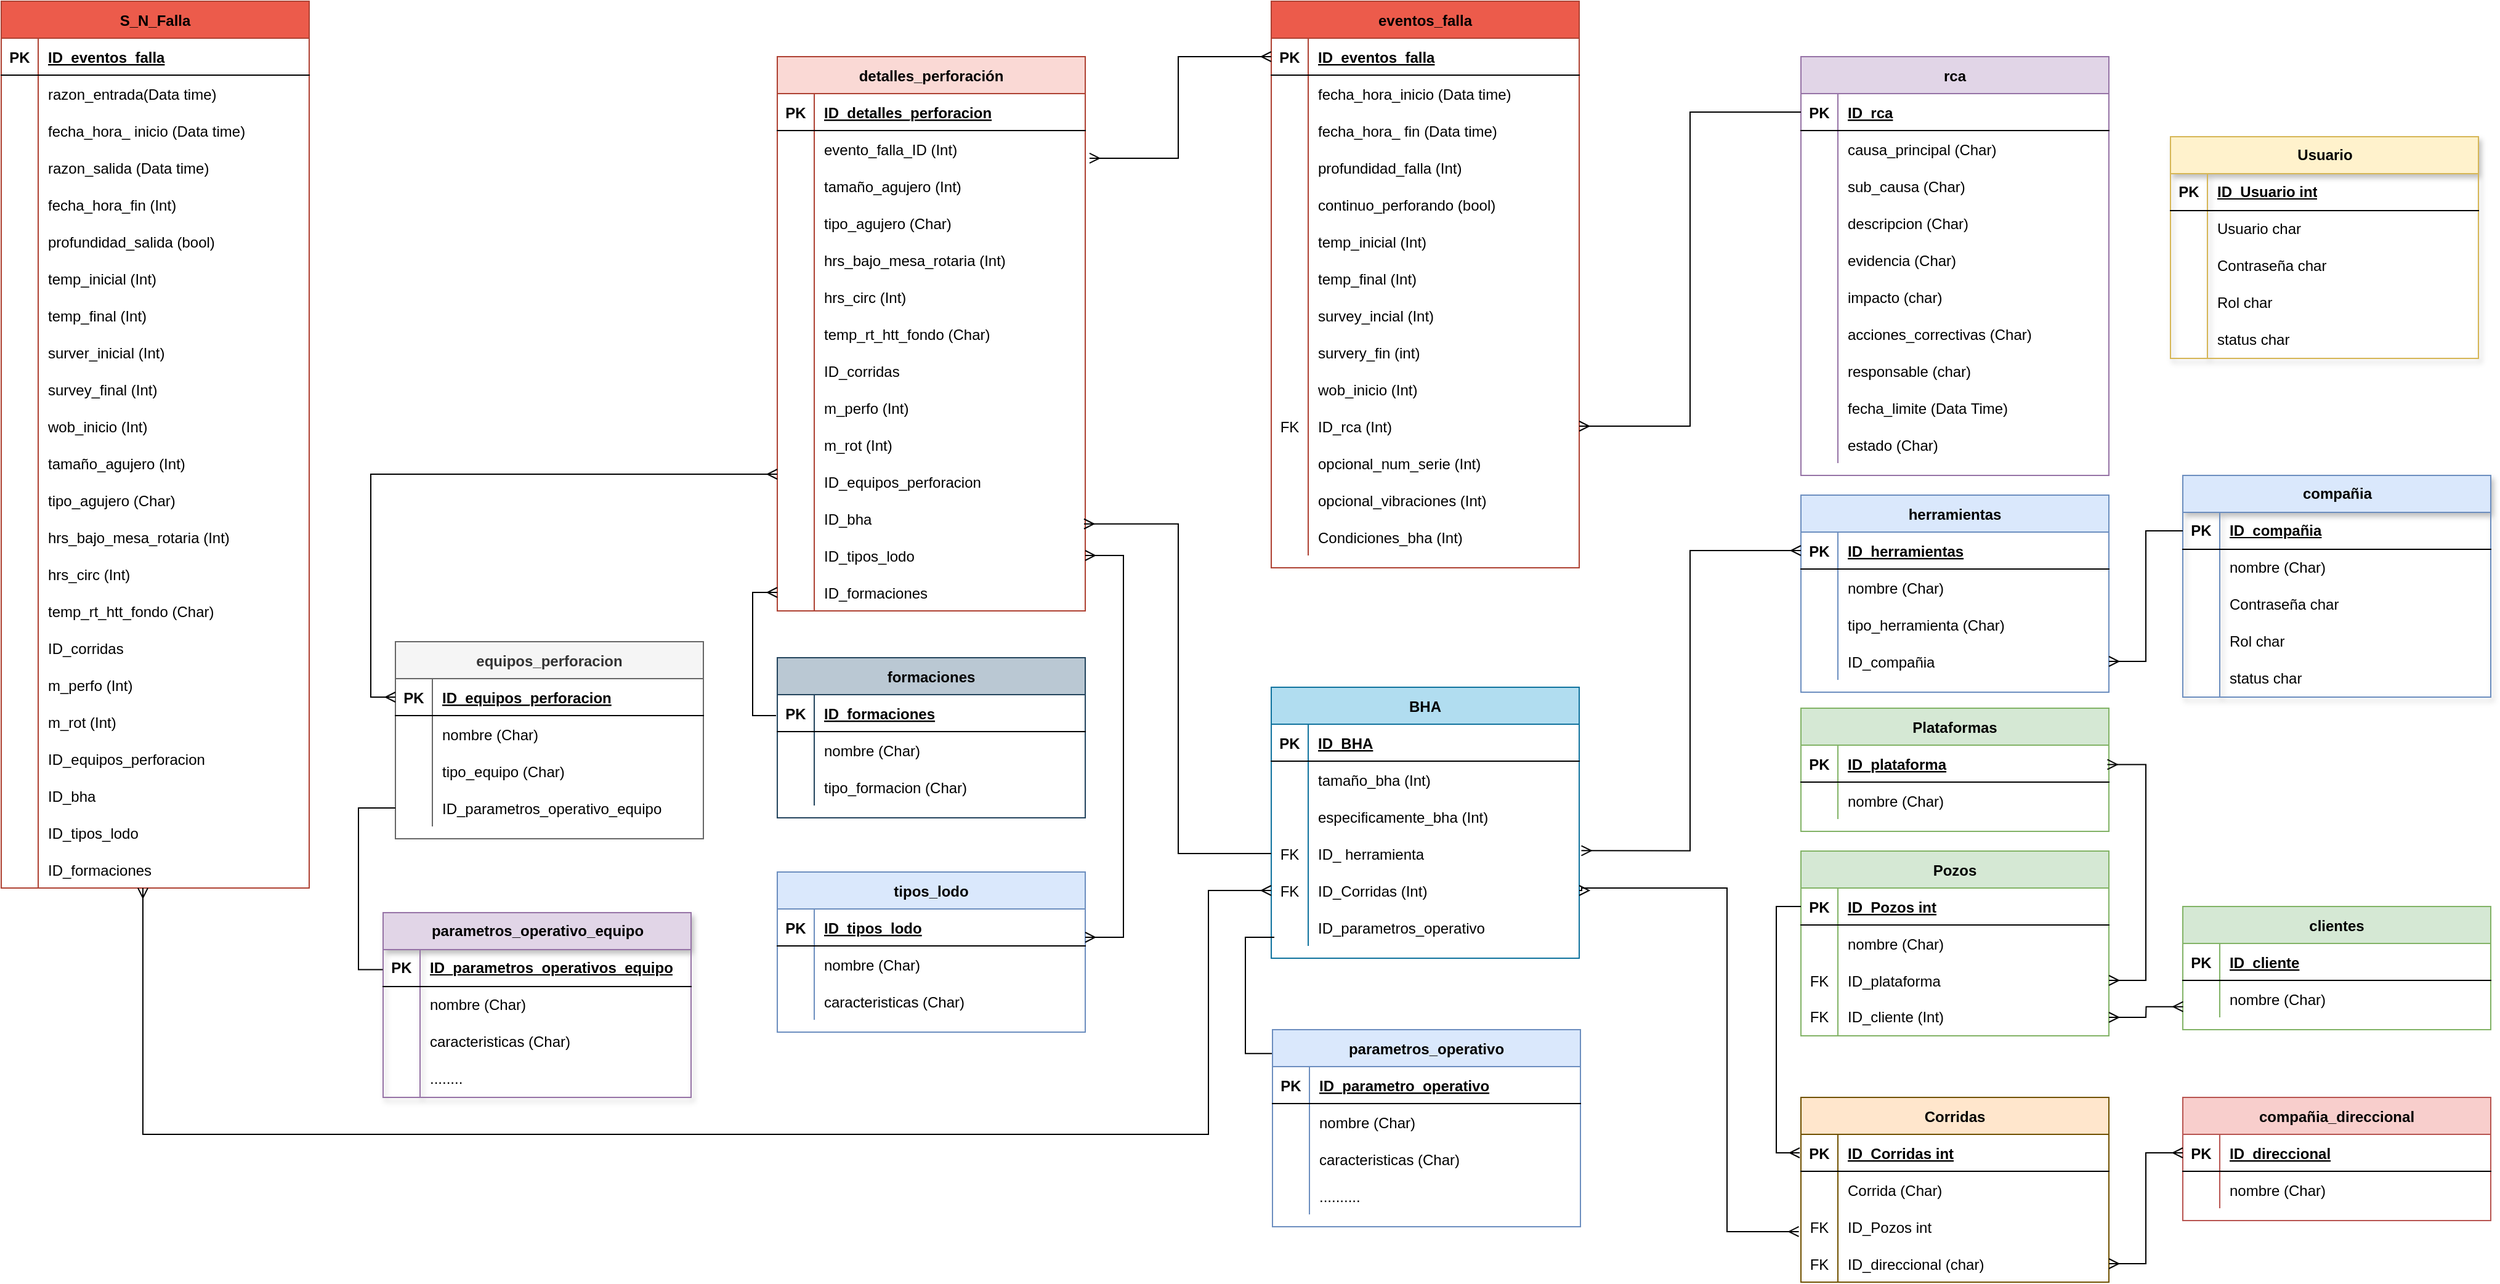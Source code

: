 <mxfile version="24.7.14">
  <diagram id="R2lEEEUBdFMjLlhIrx00" name="Page-1">
    <mxGraphModel dx="3906" dy="1145" grid="1" gridSize="10" guides="1" tooltips="1" connect="0" arrows="1" fold="1" page="1" pageScale="1" pageWidth="850" pageHeight="1100" math="0" shadow="0" extFonts="Permanent Marker^https://fonts.googleapis.com/css?family=Permanent+Marker">
      <root>
        <mxCell id="0" />
        <mxCell id="1" parent="0" />
        <mxCell id="C-vyLk0tnHw3VtMMgP7b-2" value="equipos_perforacion" style="shape=table;startSize=30;container=1;collapsible=1;childLayout=tableLayout;fixedRows=1;rowLines=0;fontStyle=1;align=center;resizeLast=1;fillColor=#f5f5f5;strokeColor=#666666;fontColor=#333333;" parent="1" vertex="1">
          <mxGeometry x="-1130" y="565" width="250" height="160" as="geometry">
            <mxRectangle x="300" y="340" width="70" height="30" as="alternateBounds" />
          </mxGeometry>
        </mxCell>
        <mxCell id="C-vyLk0tnHw3VtMMgP7b-3" value="" style="shape=partialRectangle;collapsible=0;dropTarget=0;pointerEvents=0;fillColor=none;points=[[0,0.5],[1,0.5]];portConstraint=eastwest;top=0;left=0;right=0;bottom=1;" parent="C-vyLk0tnHw3VtMMgP7b-2" vertex="1">
          <mxGeometry y="30" width="250" height="30" as="geometry" />
        </mxCell>
        <mxCell id="C-vyLk0tnHw3VtMMgP7b-4" value="PK" style="shape=partialRectangle;overflow=hidden;connectable=0;fillColor=none;top=0;left=0;bottom=0;right=0;fontStyle=1;" parent="C-vyLk0tnHw3VtMMgP7b-3" vertex="1">
          <mxGeometry width="30" height="30" as="geometry">
            <mxRectangle width="30" height="30" as="alternateBounds" />
          </mxGeometry>
        </mxCell>
        <mxCell id="C-vyLk0tnHw3VtMMgP7b-5" value="ID_equipos_perforacion" style="shape=partialRectangle;overflow=hidden;connectable=0;fillColor=none;top=0;left=0;bottom=0;right=0;align=left;spacingLeft=6;fontStyle=5;" parent="C-vyLk0tnHw3VtMMgP7b-3" vertex="1">
          <mxGeometry x="30" width="220" height="30" as="geometry">
            <mxRectangle width="220" height="30" as="alternateBounds" />
          </mxGeometry>
        </mxCell>
        <mxCell id="C-vyLk0tnHw3VtMMgP7b-6" value="" style="shape=partialRectangle;collapsible=0;dropTarget=0;pointerEvents=0;fillColor=none;points=[[0,0.5],[1,0.5]];portConstraint=eastwest;top=0;left=0;right=0;bottom=0;" parent="C-vyLk0tnHw3VtMMgP7b-2" vertex="1">
          <mxGeometry y="60" width="250" height="30" as="geometry" />
        </mxCell>
        <mxCell id="C-vyLk0tnHw3VtMMgP7b-7" value="" style="shape=partialRectangle;overflow=hidden;connectable=0;fillColor=none;top=0;left=0;bottom=0;right=0;" parent="C-vyLk0tnHw3VtMMgP7b-6" vertex="1">
          <mxGeometry width="30" height="30" as="geometry">
            <mxRectangle width="30" height="30" as="alternateBounds" />
          </mxGeometry>
        </mxCell>
        <mxCell id="C-vyLk0tnHw3VtMMgP7b-8" value="nombre (Char)" style="shape=partialRectangle;overflow=hidden;connectable=0;fillColor=none;top=0;left=0;bottom=0;right=0;align=left;spacingLeft=6;" parent="C-vyLk0tnHw3VtMMgP7b-6" vertex="1">
          <mxGeometry x="30" width="220" height="30" as="geometry">
            <mxRectangle width="220" height="30" as="alternateBounds" />
          </mxGeometry>
        </mxCell>
        <mxCell id="C-vyLk0tnHw3VtMMgP7b-9" value="" style="shape=partialRectangle;collapsible=0;dropTarget=0;pointerEvents=0;fillColor=none;points=[[0,0.5],[1,0.5]];portConstraint=eastwest;top=0;left=0;right=0;bottom=0;" parent="C-vyLk0tnHw3VtMMgP7b-2" vertex="1">
          <mxGeometry y="90" width="250" height="30" as="geometry" />
        </mxCell>
        <mxCell id="C-vyLk0tnHw3VtMMgP7b-10" value="" style="shape=partialRectangle;overflow=hidden;connectable=0;fillColor=none;top=0;left=0;bottom=0;right=0;" parent="C-vyLk0tnHw3VtMMgP7b-9" vertex="1">
          <mxGeometry width="30" height="30" as="geometry">
            <mxRectangle width="30" height="30" as="alternateBounds" />
          </mxGeometry>
        </mxCell>
        <mxCell id="C-vyLk0tnHw3VtMMgP7b-11" value="tipo_equipo (Char)" style="shape=partialRectangle;overflow=hidden;connectable=0;fillColor=none;top=0;left=0;bottom=0;right=0;align=left;spacingLeft=6;" parent="C-vyLk0tnHw3VtMMgP7b-9" vertex="1">
          <mxGeometry x="30" width="220" height="30" as="geometry">
            <mxRectangle width="220" height="30" as="alternateBounds" />
          </mxGeometry>
        </mxCell>
        <mxCell id="9X8XwBwdihbRCJ5QxF-U-65" style="shape=partialRectangle;collapsible=0;dropTarget=0;pointerEvents=0;fillColor=none;points=[[0,0.5],[1,0.5]];portConstraint=eastwest;top=0;left=0;right=0;bottom=0;" parent="C-vyLk0tnHw3VtMMgP7b-2" vertex="1">
          <mxGeometry y="120" width="250" height="30" as="geometry" />
        </mxCell>
        <mxCell id="9X8XwBwdihbRCJ5QxF-U-66" style="shape=partialRectangle;overflow=hidden;connectable=0;fillColor=none;top=0;left=0;bottom=0;right=0;" parent="9X8XwBwdihbRCJ5QxF-U-65" vertex="1">
          <mxGeometry width="30" height="30" as="geometry">
            <mxRectangle width="30" height="30" as="alternateBounds" />
          </mxGeometry>
        </mxCell>
        <mxCell id="9X8XwBwdihbRCJ5QxF-U-67" value="ID_parametros_operativo_equipo" style="shape=partialRectangle;overflow=hidden;connectable=0;fillColor=none;top=0;left=0;bottom=0;right=0;align=left;spacingLeft=6;" parent="9X8XwBwdihbRCJ5QxF-U-65" vertex="1">
          <mxGeometry x="30" width="220" height="30" as="geometry">
            <mxRectangle width="220" height="30" as="alternateBounds" />
          </mxGeometry>
        </mxCell>
        <mxCell id="C-vyLk0tnHw3VtMMgP7b-13" value="tipos_lodo" style="shape=table;startSize=30;container=1;collapsible=1;childLayout=tableLayout;fixedRows=1;rowLines=0;fontStyle=1;align=center;resizeLast=1;fillColor=#dae8fc;strokeColor=#6c8ebf;" parent="1" vertex="1">
          <mxGeometry x="-820" y="752" width="250" height="130" as="geometry">
            <mxRectangle x="-80" y="1060" width="100" height="30" as="alternateBounds" />
          </mxGeometry>
        </mxCell>
        <mxCell id="C-vyLk0tnHw3VtMMgP7b-14" value="" style="shape=partialRectangle;collapsible=0;dropTarget=0;pointerEvents=0;fillColor=none;points=[[0,0.5],[1,0.5]];portConstraint=eastwest;top=0;left=0;right=0;bottom=1;" parent="C-vyLk0tnHw3VtMMgP7b-13" vertex="1">
          <mxGeometry y="30" width="250" height="30" as="geometry" />
        </mxCell>
        <mxCell id="C-vyLk0tnHw3VtMMgP7b-15" value="PK" style="shape=partialRectangle;overflow=hidden;connectable=0;fillColor=none;top=0;left=0;bottom=0;right=0;fontStyle=1;" parent="C-vyLk0tnHw3VtMMgP7b-14" vertex="1">
          <mxGeometry width="30" height="30" as="geometry">
            <mxRectangle width="30" height="30" as="alternateBounds" />
          </mxGeometry>
        </mxCell>
        <mxCell id="C-vyLk0tnHw3VtMMgP7b-16" value="ID_tipos_lodo" style="shape=partialRectangle;overflow=hidden;connectable=0;fillColor=none;top=0;left=0;bottom=0;right=0;align=left;spacingLeft=6;fontStyle=5;" parent="C-vyLk0tnHw3VtMMgP7b-14" vertex="1">
          <mxGeometry x="30" width="220" height="30" as="geometry">
            <mxRectangle width="220" height="30" as="alternateBounds" />
          </mxGeometry>
        </mxCell>
        <mxCell id="C-vyLk0tnHw3VtMMgP7b-17" value="" style="shape=partialRectangle;collapsible=0;dropTarget=0;pointerEvents=0;fillColor=none;points=[[0,0.5],[1,0.5]];portConstraint=eastwest;top=0;left=0;right=0;bottom=0;" parent="C-vyLk0tnHw3VtMMgP7b-13" vertex="1">
          <mxGeometry y="60" width="250" height="30" as="geometry" />
        </mxCell>
        <mxCell id="C-vyLk0tnHw3VtMMgP7b-18" value="" style="shape=partialRectangle;overflow=hidden;connectable=0;fillColor=none;top=0;left=0;bottom=0;right=0;" parent="C-vyLk0tnHw3VtMMgP7b-17" vertex="1">
          <mxGeometry width="30" height="30" as="geometry">
            <mxRectangle width="30" height="30" as="alternateBounds" />
          </mxGeometry>
        </mxCell>
        <mxCell id="C-vyLk0tnHw3VtMMgP7b-19" value="nombre (Char)" style="shape=partialRectangle;overflow=hidden;connectable=0;fillColor=none;top=0;left=0;bottom=0;right=0;align=left;spacingLeft=6;" parent="C-vyLk0tnHw3VtMMgP7b-17" vertex="1">
          <mxGeometry x="30" width="220" height="30" as="geometry">
            <mxRectangle width="220" height="30" as="alternateBounds" />
          </mxGeometry>
        </mxCell>
        <mxCell id="C-vyLk0tnHw3VtMMgP7b-20" value="" style="shape=partialRectangle;collapsible=0;dropTarget=0;pointerEvents=0;fillColor=none;points=[[0,0.5],[1,0.5]];portConstraint=eastwest;top=0;left=0;right=0;bottom=0;" parent="C-vyLk0tnHw3VtMMgP7b-13" vertex="1">
          <mxGeometry y="90" width="250" height="30" as="geometry" />
        </mxCell>
        <mxCell id="C-vyLk0tnHw3VtMMgP7b-21" value="" style="shape=partialRectangle;overflow=hidden;connectable=0;fillColor=none;top=0;left=0;bottom=0;right=0;" parent="C-vyLk0tnHw3VtMMgP7b-20" vertex="1">
          <mxGeometry width="30" height="30" as="geometry">
            <mxRectangle width="30" height="30" as="alternateBounds" />
          </mxGeometry>
        </mxCell>
        <mxCell id="C-vyLk0tnHw3VtMMgP7b-22" value="caracteristicas (Char)" style="shape=partialRectangle;overflow=hidden;connectable=0;fillColor=none;top=0;left=0;bottom=0;right=0;align=left;spacingLeft=6;" parent="C-vyLk0tnHw3VtMMgP7b-20" vertex="1">
          <mxGeometry x="30" width="220" height="30" as="geometry">
            <mxRectangle width="220" height="30" as="alternateBounds" />
          </mxGeometry>
        </mxCell>
        <mxCell id="C-vyLk0tnHw3VtMMgP7b-23" value="detalles_perforación" style="shape=table;startSize=30;container=1;collapsible=1;childLayout=tableLayout;fixedRows=1;rowLines=0;fontStyle=1;align=center;resizeLast=1;fillColor=#fad9d5;strokeColor=#ae4132;" parent="1" vertex="1">
          <mxGeometry x="-820" y="90" width="250" height="450" as="geometry">
            <mxRectangle y="330" width="150" height="30" as="alternateBounds" />
          </mxGeometry>
        </mxCell>
        <mxCell id="C-vyLk0tnHw3VtMMgP7b-24" value="" style="shape=partialRectangle;collapsible=0;dropTarget=0;pointerEvents=0;fillColor=none;points=[[0,0.5],[1,0.5]];portConstraint=eastwest;top=0;left=0;right=0;bottom=1;" parent="C-vyLk0tnHw3VtMMgP7b-23" vertex="1">
          <mxGeometry y="30" width="250" height="30" as="geometry" />
        </mxCell>
        <mxCell id="C-vyLk0tnHw3VtMMgP7b-25" value="PK" style="shape=partialRectangle;overflow=hidden;connectable=0;fillColor=none;top=0;left=0;bottom=0;right=0;fontStyle=1;" parent="C-vyLk0tnHw3VtMMgP7b-24" vertex="1">
          <mxGeometry width="30" height="30" as="geometry">
            <mxRectangle width="30" height="30" as="alternateBounds" />
          </mxGeometry>
        </mxCell>
        <mxCell id="C-vyLk0tnHw3VtMMgP7b-26" value="ID_detalles_perforacion" style="shape=partialRectangle;overflow=hidden;connectable=0;fillColor=none;top=0;left=0;bottom=0;right=0;align=left;spacingLeft=6;fontStyle=5;" parent="C-vyLk0tnHw3VtMMgP7b-24" vertex="1">
          <mxGeometry x="30" width="220" height="30" as="geometry">
            <mxRectangle width="220" height="30" as="alternateBounds" />
          </mxGeometry>
        </mxCell>
        <mxCell id="H9VAa_GXnvdueH54DUL7-1" value="" style="shape=partialRectangle;collapsible=0;dropTarget=0;pointerEvents=0;fillColor=none;points=[[0,0.5],[1,0.5]];portConstraint=eastwest;top=0;left=0;right=0;bottom=0;" parent="C-vyLk0tnHw3VtMMgP7b-23" vertex="1">
          <mxGeometry y="60" width="250" height="30" as="geometry" />
        </mxCell>
        <mxCell id="H9VAa_GXnvdueH54DUL7-2" value="" style="shape=partialRectangle;overflow=hidden;connectable=0;fillColor=none;top=0;left=0;bottom=0;right=0;" parent="H9VAa_GXnvdueH54DUL7-1" vertex="1">
          <mxGeometry width="30" height="30" as="geometry">
            <mxRectangle width="30" height="30" as="alternateBounds" />
          </mxGeometry>
        </mxCell>
        <mxCell id="H9VAa_GXnvdueH54DUL7-3" value="evento_falla_ID (Int)" style="shape=partialRectangle;overflow=hidden;connectable=0;fillColor=none;top=0;left=0;bottom=0;right=0;align=left;spacingLeft=6;" parent="H9VAa_GXnvdueH54DUL7-1" vertex="1">
          <mxGeometry x="30" width="220" height="30" as="geometry">
            <mxRectangle width="220" height="30" as="alternateBounds" />
          </mxGeometry>
        </mxCell>
        <mxCell id="H9VAa_GXnvdueH54DUL7-4" value="" style="shape=partialRectangle;collapsible=0;dropTarget=0;pointerEvents=0;fillColor=none;points=[[0,0.5],[1,0.5]];portConstraint=eastwest;top=0;left=0;right=0;bottom=0;" parent="C-vyLk0tnHw3VtMMgP7b-23" vertex="1">
          <mxGeometry y="90" width="250" height="30" as="geometry" />
        </mxCell>
        <mxCell id="H9VAa_GXnvdueH54DUL7-5" value="" style="shape=partialRectangle;overflow=hidden;connectable=0;fillColor=none;top=0;left=0;bottom=0;right=0;" parent="H9VAa_GXnvdueH54DUL7-4" vertex="1">
          <mxGeometry width="30" height="30" as="geometry">
            <mxRectangle width="30" height="30" as="alternateBounds" />
          </mxGeometry>
        </mxCell>
        <mxCell id="H9VAa_GXnvdueH54DUL7-6" value="tamaño_agujero (Int)" style="shape=partialRectangle;overflow=hidden;connectable=0;fillColor=none;top=0;left=0;bottom=0;right=0;align=left;spacingLeft=6;" parent="H9VAa_GXnvdueH54DUL7-4" vertex="1">
          <mxGeometry x="30" width="220" height="30" as="geometry">
            <mxRectangle width="220" height="30" as="alternateBounds" />
          </mxGeometry>
        </mxCell>
        <mxCell id="H9VAa_GXnvdueH54DUL7-7" value="" style="shape=partialRectangle;collapsible=0;dropTarget=0;pointerEvents=0;fillColor=none;points=[[0,0.5],[1,0.5]];portConstraint=eastwest;top=0;left=0;right=0;bottom=0;" parent="C-vyLk0tnHw3VtMMgP7b-23" vertex="1">
          <mxGeometry y="120" width="250" height="30" as="geometry" />
        </mxCell>
        <mxCell id="H9VAa_GXnvdueH54DUL7-8" value="" style="shape=partialRectangle;overflow=hidden;connectable=0;fillColor=none;top=0;left=0;bottom=0;right=0;" parent="H9VAa_GXnvdueH54DUL7-7" vertex="1">
          <mxGeometry width="30" height="30" as="geometry">
            <mxRectangle width="30" height="30" as="alternateBounds" />
          </mxGeometry>
        </mxCell>
        <mxCell id="H9VAa_GXnvdueH54DUL7-9" value="tipo_agujero (Char)" style="shape=partialRectangle;overflow=hidden;connectable=0;fillColor=none;top=0;left=0;bottom=0;right=0;align=left;spacingLeft=6;" parent="H9VAa_GXnvdueH54DUL7-7" vertex="1">
          <mxGeometry x="30" width="220" height="30" as="geometry">
            <mxRectangle width="220" height="30" as="alternateBounds" />
          </mxGeometry>
        </mxCell>
        <mxCell id="C-vyLk0tnHw3VtMMgP7b-27" value="" style="shape=partialRectangle;collapsible=0;dropTarget=0;pointerEvents=0;fillColor=none;points=[[0,0.5],[1,0.5]];portConstraint=eastwest;top=0;left=0;right=0;bottom=0;" parent="C-vyLk0tnHw3VtMMgP7b-23" vertex="1">
          <mxGeometry y="150" width="250" height="30" as="geometry" />
        </mxCell>
        <mxCell id="C-vyLk0tnHw3VtMMgP7b-28" value="" style="shape=partialRectangle;overflow=hidden;connectable=0;fillColor=none;top=0;left=0;bottom=0;right=0;" parent="C-vyLk0tnHw3VtMMgP7b-27" vertex="1">
          <mxGeometry width="30" height="30" as="geometry">
            <mxRectangle width="30" height="30" as="alternateBounds" />
          </mxGeometry>
        </mxCell>
        <mxCell id="C-vyLk0tnHw3VtMMgP7b-29" value="hrs_bajo_mesa_rotaria (Int)" style="shape=partialRectangle;overflow=hidden;connectable=0;fillColor=none;top=0;left=0;bottom=0;right=0;align=left;spacingLeft=6;" parent="C-vyLk0tnHw3VtMMgP7b-27" vertex="1">
          <mxGeometry x="30" width="220" height="30" as="geometry">
            <mxRectangle width="220" height="30" as="alternateBounds" />
          </mxGeometry>
        </mxCell>
        <mxCell id="H9VAa_GXnvdueH54DUL7-236" style="shape=partialRectangle;collapsible=0;dropTarget=0;pointerEvents=0;fillColor=none;points=[[0,0.5],[1,0.5]];portConstraint=eastwest;top=0;left=0;right=0;bottom=0;" parent="C-vyLk0tnHw3VtMMgP7b-23" vertex="1">
          <mxGeometry y="180" width="250" height="30" as="geometry" />
        </mxCell>
        <mxCell id="H9VAa_GXnvdueH54DUL7-237" style="shape=partialRectangle;overflow=hidden;connectable=0;fillColor=none;top=0;left=0;bottom=0;right=0;" parent="H9VAa_GXnvdueH54DUL7-236" vertex="1">
          <mxGeometry width="30" height="30" as="geometry">
            <mxRectangle width="30" height="30" as="alternateBounds" />
          </mxGeometry>
        </mxCell>
        <mxCell id="H9VAa_GXnvdueH54DUL7-238" value="hrs_circ (Int)" style="shape=partialRectangle;overflow=hidden;connectable=0;fillColor=none;top=0;left=0;bottom=0;right=0;align=left;spacingLeft=6;" parent="H9VAa_GXnvdueH54DUL7-236" vertex="1">
          <mxGeometry x="30" width="220" height="30" as="geometry">
            <mxRectangle width="220" height="30" as="alternateBounds" />
          </mxGeometry>
        </mxCell>
        <mxCell id="H9VAa_GXnvdueH54DUL7-239" style="shape=partialRectangle;collapsible=0;dropTarget=0;pointerEvents=0;fillColor=none;points=[[0,0.5],[1,0.5]];portConstraint=eastwest;top=0;left=0;right=0;bottom=0;" parent="C-vyLk0tnHw3VtMMgP7b-23" vertex="1">
          <mxGeometry y="210" width="250" height="30" as="geometry" />
        </mxCell>
        <mxCell id="H9VAa_GXnvdueH54DUL7-240" style="shape=partialRectangle;overflow=hidden;connectable=0;fillColor=none;top=0;left=0;bottom=0;right=0;" parent="H9VAa_GXnvdueH54DUL7-239" vertex="1">
          <mxGeometry width="30" height="30" as="geometry">
            <mxRectangle width="30" height="30" as="alternateBounds" />
          </mxGeometry>
        </mxCell>
        <mxCell id="H9VAa_GXnvdueH54DUL7-241" value="temp_rt_htt_fondo (Char)" style="shape=partialRectangle;overflow=hidden;connectable=0;fillColor=none;top=0;left=0;bottom=0;right=0;align=left;spacingLeft=6;" parent="H9VAa_GXnvdueH54DUL7-239" vertex="1">
          <mxGeometry x="30" width="220" height="30" as="geometry">
            <mxRectangle width="220" height="30" as="alternateBounds" />
          </mxGeometry>
        </mxCell>
        <mxCell id="H9VAa_GXnvdueH54DUL7-242" style="shape=partialRectangle;collapsible=0;dropTarget=0;pointerEvents=0;fillColor=none;points=[[0,0.5],[1,0.5]];portConstraint=eastwest;top=0;left=0;right=0;bottom=0;" parent="C-vyLk0tnHw3VtMMgP7b-23" vertex="1">
          <mxGeometry y="240" width="250" height="30" as="geometry" />
        </mxCell>
        <mxCell id="H9VAa_GXnvdueH54DUL7-243" style="shape=partialRectangle;overflow=hidden;connectable=0;fillColor=none;top=0;left=0;bottom=0;right=0;" parent="H9VAa_GXnvdueH54DUL7-242" vertex="1">
          <mxGeometry width="30" height="30" as="geometry">
            <mxRectangle width="30" height="30" as="alternateBounds" />
          </mxGeometry>
        </mxCell>
        <mxCell id="H9VAa_GXnvdueH54DUL7-244" value="ID_corridas " style="shape=partialRectangle;overflow=hidden;connectable=0;fillColor=none;top=0;left=0;bottom=0;right=0;align=left;spacingLeft=6;" parent="H9VAa_GXnvdueH54DUL7-242" vertex="1">
          <mxGeometry x="30" width="220" height="30" as="geometry">
            <mxRectangle width="220" height="30" as="alternateBounds" />
          </mxGeometry>
        </mxCell>
        <mxCell id="H9VAa_GXnvdueH54DUL7-265" style="shape=partialRectangle;collapsible=0;dropTarget=0;pointerEvents=0;fillColor=none;points=[[0,0.5],[1,0.5]];portConstraint=eastwest;top=0;left=0;right=0;bottom=0;" parent="C-vyLk0tnHw3VtMMgP7b-23" vertex="1">
          <mxGeometry y="270" width="250" height="30" as="geometry" />
        </mxCell>
        <mxCell id="H9VAa_GXnvdueH54DUL7-266" style="shape=partialRectangle;overflow=hidden;connectable=0;fillColor=none;top=0;left=0;bottom=0;right=0;" parent="H9VAa_GXnvdueH54DUL7-265" vertex="1">
          <mxGeometry width="30" height="30" as="geometry">
            <mxRectangle width="30" height="30" as="alternateBounds" />
          </mxGeometry>
        </mxCell>
        <mxCell id="H9VAa_GXnvdueH54DUL7-267" value="m_perfo (Int)" style="shape=partialRectangle;overflow=hidden;connectable=0;fillColor=none;top=0;left=0;bottom=0;right=0;align=left;spacingLeft=6;" parent="H9VAa_GXnvdueH54DUL7-265" vertex="1">
          <mxGeometry x="30" width="220" height="30" as="geometry">
            <mxRectangle width="220" height="30" as="alternateBounds" />
          </mxGeometry>
        </mxCell>
        <mxCell id="H9VAa_GXnvdueH54DUL7-268" style="shape=partialRectangle;collapsible=0;dropTarget=0;pointerEvents=0;fillColor=none;points=[[0,0.5],[1,0.5]];portConstraint=eastwest;top=0;left=0;right=0;bottom=0;" parent="C-vyLk0tnHw3VtMMgP7b-23" vertex="1">
          <mxGeometry y="300" width="250" height="30" as="geometry" />
        </mxCell>
        <mxCell id="H9VAa_GXnvdueH54DUL7-269" style="shape=partialRectangle;overflow=hidden;connectable=0;fillColor=none;top=0;left=0;bottom=0;right=0;" parent="H9VAa_GXnvdueH54DUL7-268" vertex="1">
          <mxGeometry width="30" height="30" as="geometry">
            <mxRectangle width="30" height="30" as="alternateBounds" />
          </mxGeometry>
        </mxCell>
        <mxCell id="H9VAa_GXnvdueH54DUL7-270" value="m_rot (Int)" style="shape=partialRectangle;overflow=hidden;connectable=0;fillColor=none;top=0;left=0;bottom=0;right=0;align=left;spacingLeft=6;" parent="H9VAa_GXnvdueH54DUL7-268" vertex="1">
          <mxGeometry x="30" width="220" height="30" as="geometry">
            <mxRectangle width="220" height="30" as="alternateBounds" />
          </mxGeometry>
        </mxCell>
        <mxCell id="H9VAa_GXnvdueH54DUL7-271" style="shape=partialRectangle;collapsible=0;dropTarget=0;pointerEvents=0;fillColor=none;points=[[0,0.5],[1,0.5]];portConstraint=eastwest;top=0;left=0;right=0;bottom=0;" parent="C-vyLk0tnHw3VtMMgP7b-23" vertex="1">
          <mxGeometry y="330" width="250" height="30" as="geometry" />
        </mxCell>
        <mxCell id="H9VAa_GXnvdueH54DUL7-272" style="shape=partialRectangle;overflow=hidden;connectable=0;fillColor=none;top=0;left=0;bottom=0;right=0;" parent="H9VAa_GXnvdueH54DUL7-271" vertex="1">
          <mxGeometry width="30" height="30" as="geometry">
            <mxRectangle width="30" height="30" as="alternateBounds" />
          </mxGeometry>
        </mxCell>
        <mxCell id="H9VAa_GXnvdueH54DUL7-273" value="ID_equipos_perforacion" style="shape=partialRectangle;overflow=hidden;connectable=0;fillColor=none;top=0;left=0;bottom=0;right=0;align=left;spacingLeft=6;" parent="H9VAa_GXnvdueH54DUL7-271" vertex="1">
          <mxGeometry x="30" width="220" height="30" as="geometry">
            <mxRectangle width="220" height="30" as="alternateBounds" />
          </mxGeometry>
        </mxCell>
        <mxCell id="H9VAa_GXnvdueH54DUL7-274" style="shape=partialRectangle;collapsible=0;dropTarget=0;pointerEvents=0;fillColor=none;points=[[0,0.5],[1,0.5]];portConstraint=eastwest;top=0;left=0;right=0;bottom=0;" parent="C-vyLk0tnHw3VtMMgP7b-23" vertex="1">
          <mxGeometry y="360" width="250" height="30" as="geometry" />
        </mxCell>
        <mxCell id="H9VAa_GXnvdueH54DUL7-275" style="shape=partialRectangle;overflow=hidden;connectable=0;fillColor=none;top=0;left=0;bottom=0;right=0;" parent="H9VAa_GXnvdueH54DUL7-274" vertex="1">
          <mxGeometry width="30" height="30" as="geometry">
            <mxRectangle width="30" height="30" as="alternateBounds" />
          </mxGeometry>
        </mxCell>
        <mxCell id="H9VAa_GXnvdueH54DUL7-276" value="ID_bha" style="shape=partialRectangle;overflow=hidden;connectable=0;fillColor=none;top=0;left=0;bottom=0;right=0;align=left;spacingLeft=6;" parent="H9VAa_GXnvdueH54DUL7-274" vertex="1">
          <mxGeometry x="30" width="220" height="30" as="geometry">
            <mxRectangle width="220" height="30" as="alternateBounds" />
          </mxGeometry>
        </mxCell>
        <mxCell id="H9VAa_GXnvdueH54DUL7-277" style="shape=partialRectangle;collapsible=0;dropTarget=0;pointerEvents=0;fillColor=none;points=[[0,0.5],[1,0.5]];portConstraint=eastwest;top=0;left=0;right=0;bottom=0;" parent="C-vyLk0tnHw3VtMMgP7b-23" vertex="1">
          <mxGeometry y="390" width="250" height="30" as="geometry" />
        </mxCell>
        <mxCell id="H9VAa_GXnvdueH54DUL7-278" style="shape=partialRectangle;overflow=hidden;connectable=0;fillColor=none;top=0;left=0;bottom=0;right=0;" parent="H9VAa_GXnvdueH54DUL7-277" vertex="1">
          <mxGeometry width="30" height="30" as="geometry">
            <mxRectangle width="30" height="30" as="alternateBounds" />
          </mxGeometry>
        </mxCell>
        <mxCell id="H9VAa_GXnvdueH54DUL7-279" value="ID_tipos_lodo" style="shape=partialRectangle;overflow=hidden;connectable=0;fillColor=none;top=0;left=0;bottom=0;right=0;align=left;spacingLeft=6;" parent="H9VAa_GXnvdueH54DUL7-277" vertex="1">
          <mxGeometry x="30" width="220" height="30" as="geometry">
            <mxRectangle width="220" height="30" as="alternateBounds" />
          </mxGeometry>
        </mxCell>
        <mxCell id="H9VAa_GXnvdueH54DUL7-280" style="shape=partialRectangle;collapsible=0;dropTarget=0;pointerEvents=0;fillColor=none;points=[[0,0.5],[1,0.5]];portConstraint=eastwest;top=0;left=0;right=0;bottom=0;" parent="C-vyLk0tnHw3VtMMgP7b-23" vertex="1">
          <mxGeometry y="420" width="250" height="30" as="geometry" />
        </mxCell>
        <mxCell id="H9VAa_GXnvdueH54DUL7-281" style="shape=partialRectangle;overflow=hidden;connectable=0;fillColor=none;top=0;left=0;bottom=0;right=0;" parent="H9VAa_GXnvdueH54DUL7-280" vertex="1">
          <mxGeometry width="30" height="30" as="geometry">
            <mxRectangle width="30" height="30" as="alternateBounds" />
          </mxGeometry>
        </mxCell>
        <mxCell id="H9VAa_GXnvdueH54DUL7-282" value="ID_formaciones" style="shape=partialRectangle;overflow=hidden;connectable=0;fillColor=none;top=0;left=0;bottom=0;right=0;align=left;spacingLeft=6;" parent="H9VAa_GXnvdueH54DUL7-280" vertex="1">
          <mxGeometry x="30" width="220" height="30" as="geometry">
            <mxRectangle width="220" height="30" as="alternateBounds" />
          </mxGeometry>
        </mxCell>
        <mxCell id="H9VAa_GXnvdueH54DUL7-26" value="formaciones" style="shape=table;startSize=30;container=1;collapsible=1;childLayout=tableLayout;fixedRows=1;rowLines=0;fontStyle=1;align=center;resizeLast=1;fillColor=#bac8d3;strokeColor=#23445d;" parent="1" vertex="1">
          <mxGeometry x="-820" y="578" width="250" height="130" as="geometry">
            <mxRectangle x="-400" y="920" width="150" height="30" as="alternateBounds" />
          </mxGeometry>
        </mxCell>
        <mxCell id="H9VAa_GXnvdueH54DUL7-27" value="" style="shape=partialRectangle;collapsible=0;dropTarget=0;pointerEvents=0;fillColor=none;points=[[0,0.5],[1,0.5]];portConstraint=eastwest;top=0;left=0;right=0;bottom=1;" parent="H9VAa_GXnvdueH54DUL7-26" vertex="1">
          <mxGeometry y="30" width="250" height="30" as="geometry" />
        </mxCell>
        <mxCell id="H9VAa_GXnvdueH54DUL7-28" value="PK" style="shape=partialRectangle;overflow=hidden;connectable=0;fillColor=none;top=0;left=0;bottom=0;right=0;fontStyle=1;" parent="H9VAa_GXnvdueH54DUL7-27" vertex="1">
          <mxGeometry width="30" height="30" as="geometry">
            <mxRectangle width="30" height="30" as="alternateBounds" />
          </mxGeometry>
        </mxCell>
        <mxCell id="H9VAa_GXnvdueH54DUL7-29" value="ID_formaciones" style="shape=partialRectangle;overflow=hidden;connectable=0;fillColor=none;top=0;left=0;bottom=0;right=0;align=left;spacingLeft=6;fontStyle=5;" parent="H9VAa_GXnvdueH54DUL7-27" vertex="1">
          <mxGeometry x="30" width="220" height="30" as="geometry">
            <mxRectangle width="220" height="30" as="alternateBounds" />
          </mxGeometry>
        </mxCell>
        <mxCell id="H9VAa_GXnvdueH54DUL7-30" value="" style="shape=partialRectangle;collapsible=0;dropTarget=0;pointerEvents=0;fillColor=none;points=[[0,0.5],[1,0.5]];portConstraint=eastwest;top=0;left=0;right=0;bottom=0;" parent="H9VAa_GXnvdueH54DUL7-26" vertex="1">
          <mxGeometry y="60" width="250" height="30" as="geometry" />
        </mxCell>
        <mxCell id="H9VAa_GXnvdueH54DUL7-31" value="" style="shape=partialRectangle;overflow=hidden;connectable=0;fillColor=none;top=0;left=0;bottom=0;right=0;" parent="H9VAa_GXnvdueH54DUL7-30" vertex="1">
          <mxGeometry width="30" height="30" as="geometry">
            <mxRectangle width="30" height="30" as="alternateBounds" />
          </mxGeometry>
        </mxCell>
        <mxCell id="H9VAa_GXnvdueH54DUL7-32" value="nombre (Char)" style="shape=partialRectangle;overflow=hidden;connectable=0;fillColor=none;top=0;left=0;bottom=0;right=0;align=left;spacingLeft=6;" parent="H9VAa_GXnvdueH54DUL7-30" vertex="1">
          <mxGeometry x="30" width="220" height="30" as="geometry">
            <mxRectangle width="220" height="30" as="alternateBounds" />
          </mxGeometry>
        </mxCell>
        <mxCell id="H9VAa_GXnvdueH54DUL7-286" style="shape=partialRectangle;collapsible=0;dropTarget=0;pointerEvents=0;fillColor=none;points=[[0,0.5],[1,0.5]];portConstraint=eastwest;top=0;left=0;right=0;bottom=0;" parent="H9VAa_GXnvdueH54DUL7-26" vertex="1">
          <mxGeometry y="90" width="250" height="30" as="geometry" />
        </mxCell>
        <mxCell id="H9VAa_GXnvdueH54DUL7-287" style="shape=partialRectangle;overflow=hidden;connectable=0;fillColor=none;top=0;left=0;bottom=0;right=0;" parent="H9VAa_GXnvdueH54DUL7-286" vertex="1">
          <mxGeometry width="30" height="30" as="geometry">
            <mxRectangle width="30" height="30" as="alternateBounds" />
          </mxGeometry>
        </mxCell>
        <mxCell id="H9VAa_GXnvdueH54DUL7-288" value="tipo_formacion (Char)" style="shape=partialRectangle;overflow=hidden;connectable=0;fillColor=none;top=0;left=0;bottom=0;right=0;align=left;spacingLeft=6;" parent="H9VAa_GXnvdueH54DUL7-286" vertex="1">
          <mxGeometry x="30" width="220" height="30" as="geometry">
            <mxRectangle width="220" height="30" as="alternateBounds" />
          </mxGeometry>
        </mxCell>
        <mxCell id="H9VAa_GXnvdueH54DUL7-42" value="eventos_falla" style="shape=table;startSize=30;container=1;collapsible=1;childLayout=tableLayout;fixedRows=1;rowLines=0;fontStyle=1;align=center;resizeLast=1;fillColor=#ec5b4b;strokeColor=#ae4132;" parent="1" vertex="1">
          <mxGeometry x="-419" y="45" width="250" height="460" as="geometry">
            <mxRectangle x="300" y="100" width="150" height="30" as="alternateBounds" />
          </mxGeometry>
        </mxCell>
        <mxCell id="H9VAa_GXnvdueH54DUL7-43" value="" style="shape=partialRectangle;collapsible=0;dropTarget=0;pointerEvents=0;fillColor=none;points=[[0,0.5],[1,0.5]];portConstraint=eastwest;top=0;left=0;right=0;bottom=1;" parent="H9VAa_GXnvdueH54DUL7-42" vertex="1">
          <mxGeometry y="30" width="250" height="30" as="geometry" />
        </mxCell>
        <mxCell id="H9VAa_GXnvdueH54DUL7-44" value="PK" style="shape=partialRectangle;overflow=hidden;connectable=0;fillColor=none;top=0;left=0;bottom=0;right=0;fontStyle=1;" parent="H9VAa_GXnvdueH54DUL7-43" vertex="1">
          <mxGeometry width="30" height="30" as="geometry">
            <mxRectangle width="30" height="30" as="alternateBounds" />
          </mxGeometry>
        </mxCell>
        <mxCell id="H9VAa_GXnvdueH54DUL7-45" value="ID_eventos_falla" style="shape=partialRectangle;overflow=hidden;connectable=0;fillColor=none;top=0;left=0;bottom=0;right=0;align=left;spacingLeft=6;fontStyle=5;" parent="H9VAa_GXnvdueH54DUL7-43" vertex="1">
          <mxGeometry x="30" width="220" height="30" as="geometry">
            <mxRectangle width="220" height="30" as="alternateBounds" />
          </mxGeometry>
        </mxCell>
        <mxCell id="H9VAa_GXnvdueH54DUL7-46" value="" style="shape=partialRectangle;collapsible=0;dropTarget=0;pointerEvents=0;fillColor=none;points=[[0,0.5],[1,0.5]];portConstraint=eastwest;top=0;left=0;right=0;bottom=0;" parent="H9VAa_GXnvdueH54DUL7-42" vertex="1">
          <mxGeometry y="60" width="250" height="30" as="geometry" />
        </mxCell>
        <mxCell id="H9VAa_GXnvdueH54DUL7-47" value="" style="shape=partialRectangle;overflow=hidden;connectable=0;fillColor=none;top=0;left=0;bottom=0;right=0;" parent="H9VAa_GXnvdueH54DUL7-46" vertex="1">
          <mxGeometry width="30" height="30" as="geometry">
            <mxRectangle width="30" height="30" as="alternateBounds" />
          </mxGeometry>
        </mxCell>
        <mxCell id="H9VAa_GXnvdueH54DUL7-48" value="fecha_hora_inicio (Data time)" style="shape=partialRectangle;overflow=hidden;connectable=0;fillColor=none;top=0;left=0;bottom=0;right=0;align=left;spacingLeft=6;" parent="H9VAa_GXnvdueH54DUL7-46" vertex="1">
          <mxGeometry x="30" width="220" height="30" as="geometry">
            <mxRectangle width="220" height="30" as="alternateBounds" />
          </mxGeometry>
        </mxCell>
        <mxCell id="H9VAa_GXnvdueH54DUL7-49" value="" style="shape=partialRectangle;collapsible=0;dropTarget=0;pointerEvents=0;fillColor=none;points=[[0,0.5],[1,0.5]];portConstraint=eastwest;top=0;left=0;right=0;bottom=0;" parent="H9VAa_GXnvdueH54DUL7-42" vertex="1">
          <mxGeometry y="90" width="250" height="30" as="geometry" />
        </mxCell>
        <mxCell id="H9VAa_GXnvdueH54DUL7-50" value="" style="shape=partialRectangle;overflow=hidden;connectable=0;fillColor=none;top=0;left=0;bottom=0;right=0;" parent="H9VAa_GXnvdueH54DUL7-49" vertex="1">
          <mxGeometry width="30" height="30" as="geometry">
            <mxRectangle width="30" height="30" as="alternateBounds" />
          </mxGeometry>
        </mxCell>
        <mxCell id="H9VAa_GXnvdueH54DUL7-51" value="fecha_hora_ fin (Data time)" style="shape=partialRectangle;overflow=hidden;connectable=0;fillColor=none;top=0;left=0;bottom=0;right=0;align=left;spacingLeft=6;" parent="H9VAa_GXnvdueH54DUL7-49" vertex="1">
          <mxGeometry x="30" width="220" height="30" as="geometry">
            <mxRectangle width="220" height="30" as="alternateBounds" />
          </mxGeometry>
        </mxCell>
        <mxCell id="H9VAa_GXnvdueH54DUL7-52" value="" style="shape=partialRectangle;collapsible=0;dropTarget=0;pointerEvents=0;fillColor=none;points=[[0,0.5],[1,0.5]];portConstraint=eastwest;top=0;left=0;right=0;bottom=0;" parent="H9VAa_GXnvdueH54DUL7-42" vertex="1">
          <mxGeometry y="120" width="250" height="30" as="geometry" />
        </mxCell>
        <mxCell id="H9VAa_GXnvdueH54DUL7-53" value="" style="shape=partialRectangle;overflow=hidden;connectable=0;fillColor=none;top=0;left=0;bottom=0;right=0;" parent="H9VAa_GXnvdueH54DUL7-52" vertex="1">
          <mxGeometry width="30" height="30" as="geometry">
            <mxRectangle width="30" height="30" as="alternateBounds" />
          </mxGeometry>
        </mxCell>
        <mxCell id="H9VAa_GXnvdueH54DUL7-54" value="profundidad_falla (Int)" style="shape=partialRectangle;overflow=hidden;connectable=0;fillColor=none;top=0;left=0;bottom=0;right=0;align=left;spacingLeft=6;" parent="H9VAa_GXnvdueH54DUL7-52" vertex="1">
          <mxGeometry x="30" width="220" height="30" as="geometry">
            <mxRectangle width="220" height="30" as="alternateBounds" />
          </mxGeometry>
        </mxCell>
        <mxCell id="H9VAa_GXnvdueH54DUL7-123" value="" style="shape=partialRectangle;collapsible=0;dropTarget=0;pointerEvents=0;fillColor=none;points=[[0,0.5],[1,0.5]];portConstraint=eastwest;top=0;left=0;right=0;bottom=0;" parent="H9VAa_GXnvdueH54DUL7-42" vertex="1">
          <mxGeometry y="150" width="250" height="30" as="geometry" />
        </mxCell>
        <mxCell id="H9VAa_GXnvdueH54DUL7-124" value="" style="shape=partialRectangle;overflow=hidden;connectable=0;fillColor=none;top=0;left=0;bottom=0;right=0;" parent="H9VAa_GXnvdueH54DUL7-123" vertex="1">
          <mxGeometry width="30" height="30" as="geometry">
            <mxRectangle width="30" height="30" as="alternateBounds" />
          </mxGeometry>
        </mxCell>
        <mxCell id="H9VAa_GXnvdueH54DUL7-125" value="continuo_perforando (bool)" style="shape=partialRectangle;overflow=hidden;connectable=0;fillColor=none;top=0;left=0;bottom=0;right=0;align=left;spacingLeft=6;" parent="H9VAa_GXnvdueH54DUL7-123" vertex="1">
          <mxGeometry x="30" width="220" height="30" as="geometry">
            <mxRectangle width="220" height="30" as="alternateBounds" />
          </mxGeometry>
        </mxCell>
        <mxCell id="H9VAa_GXnvdueH54DUL7-126" value="" style="shape=partialRectangle;collapsible=0;dropTarget=0;pointerEvents=0;fillColor=none;points=[[0,0.5],[1,0.5]];portConstraint=eastwest;top=0;left=0;right=0;bottom=0;" parent="H9VAa_GXnvdueH54DUL7-42" vertex="1">
          <mxGeometry y="180" width="250" height="30" as="geometry" />
        </mxCell>
        <mxCell id="H9VAa_GXnvdueH54DUL7-127" value="" style="shape=partialRectangle;overflow=hidden;connectable=0;fillColor=none;top=0;left=0;bottom=0;right=0;" parent="H9VAa_GXnvdueH54DUL7-126" vertex="1">
          <mxGeometry width="30" height="30" as="geometry">
            <mxRectangle width="30" height="30" as="alternateBounds" />
          </mxGeometry>
        </mxCell>
        <mxCell id="H9VAa_GXnvdueH54DUL7-128" value="temp_inicial (Int)" style="shape=partialRectangle;overflow=hidden;connectable=0;fillColor=none;top=0;left=0;bottom=0;right=0;align=left;spacingLeft=6;" parent="H9VAa_GXnvdueH54DUL7-126" vertex="1">
          <mxGeometry x="30" width="220" height="30" as="geometry">
            <mxRectangle width="220" height="30" as="alternateBounds" />
          </mxGeometry>
        </mxCell>
        <mxCell id="H9VAa_GXnvdueH54DUL7-129" value="" style="shape=partialRectangle;collapsible=0;dropTarget=0;pointerEvents=0;fillColor=none;points=[[0,0.5],[1,0.5]];portConstraint=eastwest;top=0;left=0;right=0;bottom=0;" parent="H9VAa_GXnvdueH54DUL7-42" vertex="1">
          <mxGeometry y="210" width="250" height="30" as="geometry" />
        </mxCell>
        <mxCell id="H9VAa_GXnvdueH54DUL7-130" value="" style="shape=partialRectangle;overflow=hidden;connectable=0;fillColor=none;top=0;left=0;bottom=0;right=0;" parent="H9VAa_GXnvdueH54DUL7-129" vertex="1">
          <mxGeometry width="30" height="30" as="geometry">
            <mxRectangle width="30" height="30" as="alternateBounds" />
          </mxGeometry>
        </mxCell>
        <mxCell id="H9VAa_GXnvdueH54DUL7-131" value="temp_final (Int)" style="shape=partialRectangle;overflow=hidden;connectable=0;fillColor=none;top=0;left=0;bottom=0;right=0;align=left;spacingLeft=6;" parent="H9VAa_GXnvdueH54DUL7-129" vertex="1">
          <mxGeometry x="30" width="220" height="30" as="geometry">
            <mxRectangle width="220" height="30" as="alternateBounds" />
          </mxGeometry>
        </mxCell>
        <mxCell id="H9VAa_GXnvdueH54DUL7-55" value="" style="shape=partialRectangle;collapsible=0;dropTarget=0;pointerEvents=0;fillColor=none;points=[[0,0.5],[1,0.5]];portConstraint=eastwest;top=0;left=0;right=0;bottom=0;" parent="H9VAa_GXnvdueH54DUL7-42" vertex="1">
          <mxGeometry y="240" width="250" height="30" as="geometry" />
        </mxCell>
        <mxCell id="H9VAa_GXnvdueH54DUL7-56" value="" style="shape=partialRectangle;overflow=hidden;connectable=0;fillColor=none;top=0;left=0;bottom=0;right=0;" parent="H9VAa_GXnvdueH54DUL7-55" vertex="1">
          <mxGeometry width="30" height="30" as="geometry">
            <mxRectangle width="30" height="30" as="alternateBounds" />
          </mxGeometry>
        </mxCell>
        <mxCell id="H9VAa_GXnvdueH54DUL7-57" value="survey_incial (Int)" style="shape=partialRectangle;overflow=hidden;connectable=0;fillColor=none;top=0;left=0;bottom=0;right=0;align=left;spacingLeft=6;" parent="H9VAa_GXnvdueH54DUL7-55" vertex="1">
          <mxGeometry x="30" width="220" height="30" as="geometry">
            <mxRectangle width="220" height="30" as="alternateBounds" />
          </mxGeometry>
        </mxCell>
        <mxCell id="H9VAa_GXnvdueH54DUL7-146" style="shape=partialRectangle;collapsible=0;dropTarget=0;pointerEvents=0;fillColor=none;points=[[0,0.5],[1,0.5]];portConstraint=eastwest;top=0;left=0;right=0;bottom=0;" parent="H9VAa_GXnvdueH54DUL7-42" vertex="1">
          <mxGeometry y="270" width="250" height="30" as="geometry" />
        </mxCell>
        <mxCell id="H9VAa_GXnvdueH54DUL7-147" style="shape=partialRectangle;overflow=hidden;connectable=0;fillColor=none;top=0;left=0;bottom=0;right=0;" parent="H9VAa_GXnvdueH54DUL7-146" vertex="1">
          <mxGeometry width="30" height="30" as="geometry">
            <mxRectangle width="30" height="30" as="alternateBounds" />
          </mxGeometry>
        </mxCell>
        <mxCell id="H9VAa_GXnvdueH54DUL7-148" value="survery_fin (int)" style="shape=partialRectangle;overflow=hidden;connectable=0;fillColor=none;top=0;left=0;bottom=0;right=0;align=left;spacingLeft=6;" parent="H9VAa_GXnvdueH54DUL7-146" vertex="1">
          <mxGeometry x="30" width="220" height="30" as="geometry">
            <mxRectangle width="220" height="30" as="alternateBounds" />
          </mxGeometry>
        </mxCell>
        <mxCell id="H9VAa_GXnvdueH54DUL7-134" style="shape=partialRectangle;collapsible=0;dropTarget=0;pointerEvents=0;fillColor=none;points=[[0,0.5],[1,0.5]];portConstraint=eastwest;top=0;left=0;right=0;bottom=0;" parent="H9VAa_GXnvdueH54DUL7-42" vertex="1">
          <mxGeometry y="300" width="250" height="30" as="geometry" />
        </mxCell>
        <mxCell id="H9VAa_GXnvdueH54DUL7-135" style="shape=partialRectangle;overflow=hidden;connectable=0;fillColor=none;top=0;left=0;bottom=0;right=0;" parent="H9VAa_GXnvdueH54DUL7-134" vertex="1">
          <mxGeometry width="30" height="30" as="geometry">
            <mxRectangle width="30" height="30" as="alternateBounds" />
          </mxGeometry>
        </mxCell>
        <mxCell id="H9VAa_GXnvdueH54DUL7-136" value="wob_inicio (Int)" style="shape=partialRectangle;overflow=hidden;connectable=0;fillColor=none;top=0;left=0;bottom=0;right=0;align=left;spacingLeft=6;" parent="H9VAa_GXnvdueH54DUL7-134" vertex="1">
          <mxGeometry x="30" width="220" height="30" as="geometry">
            <mxRectangle width="220" height="30" as="alternateBounds" />
          </mxGeometry>
        </mxCell>
        <mxCell id="H9VAa_GXnvdueH54DUL7-137" style="shape=partialRectangle;collapsible=0;dropTarget=0;pointerEvents=0;fillColor=none;points=[[0,0.5],[1,0.5]];portConstraint=eastwest;top=0;left=0;right=0;bottom=0;" parent="H9VAa_GXnvdueH54DUL7-42" vertex="1">
          <mxGeometry y="330" width="250" height="30" as="geometry" />
        </mxCell>
        <mxCell id="H9VAa_GXnvdueH54DUL7-138" value="FK" style="shape=partialRectangle;overflow=hidden;connectable=0;fillColor=none;top=0;left=0;bottom=0;right=0;" parent="H9VAa_GXnvdueH54DUL7-137" vertex="1">
          <mxGeometry width="30" height="30" as="geometry">
            <mxRectangle width="30" height="30" as="alternateBounds" />
          </mxGeometry>
        </mxCell>
        <mxCell id="H9VAa_GXnvdueH54DUL7-139" value="ID_rca (Int)" style="shape=partialRectangle;overflow=hidden;connectable=0;fillColor=none;top=0;left=0;bottom=0;right=0;align=left;spacingLeft=6;" parent="H9VAa_GXnvdueH54DUL7-137" vertex="1">
          <mxGeometry x="30" width="220" height="30" as="geometry">
            <mxRectangle width="220" height="30" as="alternateBounds" />
          </mxGeometry>
        </mxCell>
        <mxCell id="H9VAa_GXnvdueH54DUL7-140" style="shape=partialRectangle;collapsible=0;dropTarget=0;pointerEvents=0;fillColor=none;points=[[0,0.5],[1,0.5]];portConstraint=eastwest;top=0;left=0;right=0;bottom=0;" parent="H9VAa_GXnvdueH54DUL7-42" vertex="1">
          <mxGeometry y="360" width="250" height="30" as="geometry" />
        </mxCell>
        <mxCell id="H9VAa_GXnvdueH54DUL7-141" style="shape=partialRectangle;overflow=hidden;connectable=0;fillColor=none;top=0;left=0;bottom=0;right=0;" parent="H9VAa_GXnvdueH54DUL7-140" vertex="1">
          <mxGeometry width="30" height="30" as="geometry">
            <mxRectangle width="30" height="30" as="alternateBounds" />
          </mxGeometry>
        </mxCell>
        <mxCell id="H9VAa_GXnvdueH54DUL7-142" value="opcional_num_serie (Int)" style="shape=partialRectangle;overflow=hidden;connectable=0;fillColor=none;top=0;left=0;bottom=0;right=0;align=left;spacingLeft=6;" parent="H9VAa_GXnvdueH54DUL7-140" vertex="1">
          <mxGeometry x="30" width="220" height="30" as="geometry">
            <mxRectangle width="220" height="30" as="alternateBounds" />
          </mxGeometry>
        </mxCell>
        <mxCell id="H9VAa_GXnvdueH54DUL7-143" style="shape=partialRectangle;collapsible=0;dropTarget=0;pointerEvents=0;fillColor=none;points=[[0,0.5],[1,0.5]];portConstraint=eastwest;top=0;left=0;right=0;bottom=0;" parent="H9VAa_GXnvdueH54DUL7-42" vertex="1">
          <mxGeometry y="390" width="250" height="30" as="geometry" />
        </mxCell>
        <mxCell id="H9VAa_GXnvdueH54DUL7-144" style="shape=partialRectangle;overflow=hidden;connectable=0;fillColor=none;top=0;left=0;bottom=0;right=0;" parent="H9VAa_GXnvdueH54DUL7-143" vertex="1">
          <mxGeometry width="30" height="30" as="geometry">
            <mxRectangle width="30" height="30" as="alternateBounds" />
          </mxGeometry>
        </mxCell>
        <mxCell id="H9VAa_GXnvdueH54DUL7-145" value="opcional_vibraciones (Int)" style="shape=partialRectangle;overflow=hidden;connectable=0;fillColor=none;top=0;left=0;bottom=0;right=0;align=left;spacingLeft=6;" parent="H9VAa_GXnvdueH54DUL7-143" vertex="1">
          <mxGeometry x="30" width="220" height="30" as="geometry">
            <mxRectangle width="220" height="30" as="alternateBounds" />
          </mxGeometry>
        </mxCell>
        <mxCell id="9X8XwBwdihbRCJ5QxF-U-1" style="shape=partialRectangle;collapsible=0;dropTarget=0;pointerEvents=0;fillColor=none;points=[[0,0.5],[1,0.5]];portConstraint=eastwest;top=0;left=0;right=0;bottom=0;" parent="H9VAa_GXnvdueH54DUL7-42" vertex="1">
          <mxGeometry y="420" width="250" height="30" as="geometry" />
        </mxCell>
        <mxCell id="9X8XwBwdihbRCJ5QxF-U-2" style="shape=partialRectangle;overflow=hidden;connectable=0;fillColor=none;top=0;left=0;bottom=0;right=0;" parent="9X8XwBwdihbRCJ5QxF-U-1" vertex="1">
          <mxGeometry width="30" height="30" as="geometry">
            <mxRectangle width="30" height="30" as="alternateBounds" />
          </mxGeometry>
        </mxCell>
        <mxCell id="9X8XwBwdihbRCJ5QxF-U-3" value="Condiciones_bha (Int)" style="shape=partialRectangle;overflow=hidden;connectable=0;fillColor=none;top=0;left=0;bottom=0;right=0;align=left;spacingLeft=6;" parent="9X8XwBwdihbRCJ5QxF-U-1" vertex="1">
          <mxGeometry x="30" width="220" height="30" as="geometry">
            <mxRectangle width="220" height="30" as="alternateBounds" />
          </mxGeometry>
        </mxCell>
        <mxCell id="H9VAa_GXnvdueH54DUL7-59" value="rca" style="shape=table;startSize=30;container=1;collapsible=1;childLayout=tableLayout;fixedRows=1;rowLines=0;fontStyle=1;align=center;resizeLast=1;fillColor=#e1d5e7;strokeColor=#9673a6;" parent="1" vertex="1">
          <mxGeometry x="11" y="90" width="250" height="340" as="geometry">
            <mxRectangle x="580" y="170" width="150" height="30" as="alternateBounds" />
          </mxGeometry>
        </mxCell>
        <mxCell id="H9VAa_GXnvdueH54DUL7-60" value="" style="shape=partialRectangle;collapsible=0;dropTarget=0;pointerEvents=0;fillColor=none;points=[[0,0.5],[1,0.5]];portConstraint=eastwest;top=0;left=0;right=0;bottom=1;" parent="H9VAa_GXnvdueH54DUL7-59" vertex="1">
          <mxGeometry y="30" width="250" height="30" as="geometry" />
        </mxCell>
        <mxCell id="H9VAa_GXnvdueH54DUL7-61" value="PK" style="shape=partialRectangle;overflow=hidden;connectable=0;fillColor=none;top=0;left=0;bottom=0;right=0;fontStyle=1;" parent="H9VAa_GXnvdueH54DUL7-60" vertex="1">
          <mxGeometry width="30" height="30" as="geometry">
            <mxRectangle width="30" height="30" as="alternateBounds" />
          </mxGeometry>
        </mxCell>
        <mxCell id="H9VAa_GXnvdueH54DUL7-62" value="ID_rca" style="shape=partialRectangle;overflow=hidden;connectable=0;fillColor=none;top=0;left=0;bottom=0;right=0;align=left;spacingLeft=6;fontStyle=5;" parent="H9VAa_GXnvdueH54DUL7-60" vertex="1">
          <mxGeometry x="30" width="220" height="30" as="geometry">
            <mxRectangle width="220" height="30" as="alternateBounds" />
          </mxGeometry>
        </mxCell>
        <mxCell id="H9VAa_GXnvdueH54DUL7-63" value="" style="shape=partialRectangle;collapsible=0;dropTarget=0;pointerEvents=0;fillColor=none;points=[[0,0.5],[1,0.5]];portConstraint=eastwest;top=0;left=0;right=0;bottom=0;" parent="H9VAa_GXnvdueH54DUL7-59" vertex="1">
          <mxGeometry y="60" width="250" height="30" as="geometry" />
        </mxCell>
        <mxCell id="H9VAa_GXnvdueH54DUL7-64" value="" style="shape=partialRectangle;overflow=hidden;connectable=0;fillColor=none;top=0;left=0;bottom=0;right=0;" parent="H9VAa_GXnvdueH54DUL7-63" vertex="1">
          <mxGeometry width="30" height="30" as="geometry">
            <mxRectangle width="30" height="30" as="alternateBounds" />
          </mxGeometry>
        </mxCell>
        <mxCell id="H9VAa_GXnvdueH54DUL7-65" value="causa_principal (Char)" style="shape=partialRectangle;overflow=hidden;connectable=0;fillColor=none;top=0;left=0;bottom=0;right=0;align=left;spacingLeft=6;" parent="H9VAa_GXnvdueH54DUL7-63" vertex="1">
          <mxGeometry x="30" width="220" height="30" as="geometry">
            <mxRectangle width="220" height="30" as="alternateBounds" />
          </mxGeometry>
        </mxCell>
        <mxCell id="H9VAa_GXnvdueH54DUL7-66" value="" style="shape=partialRectangle;collapsible=0;dropTarget=0;pointerEvents=0;fillColor=none;points=[[0,0.5],[1,0.5]];portConstraint=eastwest;top=0;left=0;right=0;bottom=0;" parent="H9VAa_GXnvdueH54DUL7-59" vertex="1">
          <mxGeometry y="90" width="250" height="30" as="geometry" />
        </mxCell>
        <mxCell id="H9VAa_GXnvdueH54DUL7-67" value="" style="shape=partialRectangle;overflow=hidden;connectable=0;fillColor=none;top=0;left=0;bottom=0;right=0;" parent="H9VAa_GXnvdueH54DUL7-66" vertex="1">
          <mxGeometry width="30" height="30" as="geometry">
            <mxRectangle width="30" height="30" as="alternateBounds" />
          </mxGeometry>
        </mxCell>
        <mxCell id="H9VAa_GXnvdueH54DUL7-68" value="sub_causa (Char)" style="shape=partialRectangle;overflow=hidden;connectable=0;fillColor=none;top=0;left=0;bottom=0;right=0;align=left;spacingLeft=6;" parent="H9VAa_GXnvdueH54DUL7-66" vertex="1">
          <mxGeometry x="30" width="220" height="30" as="geometry">
            <mxRectangle width="220" height="30" as="alternateBounds" />
          </mxGeometry>
        </mxCell>
        <mxCell id="H9VAa_GXnvdueH54DUL7-69" value="" style="shape=partialRectangle;collapsible=0;dropTarget=0;pointerEvents=0;fillColor=none;points=[[0,0.5],[1,0.5]];portConstraint=eastwest;top=0;left=0;right=0;bottom=0;" parent="H9VAa_GXnvdueH54DUL7-59" vertex="1">
          <mxGeometry y="120" width="250" height="30" as="geometry" />
        </mxCell>
        <mxCell id="H9VAa_GXnvdueH54DUL7-70" value="" style="shape=partialRectangle;overflow=hidden;connectable=0;fillColor=none;top=0;left=0;bottom=0;right=0;" parent="H9VAa_GXnvdueH54DUL7-69" vertex="1">
          <mxGeometry width="30" height="30" as="geometry">
            <mxRectangle width="30" height="30" as="alternateBounds" />
          </mxGeometry>
        </mxCell>
        <mxCell id="H9VAa_GXnvdueH54DUL7-71" value="descripcion (Char)" style="shape=partialRectangle;overflow=hidden;connectable=0;fillColor=none;top=0;left=0;bottom=0;right=0;align=left;spacingLeft=6;" parent="H9VAa_GXnvdueH54DUL7-69" vertex="1">
          <mxGeometry x="30" width="220" height="30" as="geometry">
            <mxRectangle width="220" height="30" as="alternateBounds" />
          </mxGeometry>
        </mxCell>
        <mxCell id="H9VAa_GXnvdueH54DUL7-72" value="" style="shape=partialRectangle;collapsible=0;dropTarget=0;pointerEvents=0;fillColor=none;points=[[0,0.5],[1,0.5]];portConstraint=eastwest;top=0;left=0;right=0;bottom=0;" parent="H9VAa_GXnvdueH54DUL7-59" vertex="1">
          <mxGeometry y="150" width="250" height="30" as="geometry" />
        </mxCell>
        <mxCell id="H9VAa_GXnvdueH54DUL7-73" value="" style="shape=partialRectangle;overflow=hidden;connectable=0;fillColor=none;top=0;left=0;bottom=0;right=0;" parent="H9VAa_GXnvdueH54DUL7-72" vertex="1">
          <mxGeometry width="30" height="30" as="geometry">
            <mxRectangle width="30" height="30" as="alternateBounds" />
          </mxGeometry>
        </mxCell>
        <mxCell id="H9VAa_GXnvdueH54DUL7-74" value="evidencia (Char)" style="shape=partialRectangle;overflow=hidden;connectable=0;fillColor=none;top=0;left=0;bottom=0;right=0;align=left;spacingLeft=6;" parent="H9VAa_GXnvdueH54DUL7-72" vertex="1">
          <mxGeometry x="30" width="220" height="30" as="geometry">
            <mxRectangle width="220" height="30" as="alternateBounds" />
          </mxGeometry>
        </mxCell>
        <mxCell id="H9VAa_GXnvdueH54DUL7-151" style="shape=partialRectangle;collapsible=0;dropTarget=0;pointerEvents=0;fillColor=none;points=[[0,0.5],[1,0.5]];portConstraint=eastwest;top=0;left=0;right=0;bottom=0;" parent="H9VAa_GXnvdueH54DUL7-59" vertex="1">
          <mxGeometry y="180" width="250" height="30" as="geometry" />
        </mxCell>
        <mxCell id="H9VAa_GXnvdueH54DUL7-152" style="shape=partialRectangle;overflow=hidden;connectable=0;fillColor=none;top=0;left=0;bottom=0;right=0;" parent="H9VAa_GXnvdueH54DUL7-151" vertex="1">
          <mxGeometry width="30" height="30" as="geometry">
            <mxRectangle width="30" height="30" as="alternateBounds" />
          </mxGeometry>
        </mxCell>
        <mxCell id="H9VAa_GXnvdueH54DUL7-153" value="impacto (char)" style="shape=partialRectangle;overflow=hidden;connectable=0;fillColor=none;top=0;left=0;bottom=0;right=0;align=left;spacingLeft=6;" parent="H9VAa_GXnvdueH54DUL7-151" vertex="1">
          <mxGeometry x="30" width="220" height="30" as="geometry">
            <mxRectangle width="220" height="30" as="alternateBounds" />
          </mxGeometry>
        </mxCell>
        <mxCell id="H9VAa_GXnvdueH54DUL7-154" style="shape=partialRectangle;collapsible=0;dropTarget=0;pointerEvents=0;fillColor=none;points=[[0,0.5],[1,0.5]];portConstraint=eastwest;top=0;left=0;right=0;bottom=0;" parent="H9VAa_GXnvdueH54DUL7-59" vertex="1">
          <mxGeometry y="210" width="250" height="30" as="geometry" />
        </mxCell>
        <mxCell id="H9VAa_GXnvdueH54DUL7-155" style="shape=partialRectangle;overflow=hidden;connectable=0;fillColor=none;top=0;left=0;bottom=0;right=0;" parent="H9VAa_GXnvdueH54DUL7-154" vertex="1">
          <mxGeometry width="30" height="30" as="geometry">
            <mxRectangle width="30" height="30" as="alternateBounds" />
          </mxGeometry>
        </mxCell>
        <mxCell id="H9VAa_GXnvdueH54DUL7-156" value="acciones_correctivas (Char)" style="shape=partialRectangle;overflow=hidden;connectable=0;fillColor=none;top=0;left=0;bottom=0;right=0;align=left;spacingLeft=6;" parent="H9VAa_GXnvdueH54DUL7-154" vertex="1">
          <mxGeometry x="30" width="220" height="30" as="geometry">
            <mxRectangle width="220" height="30" as="alternateBounds" />
          </mxGeometry>
        </mxCell>
        <mxCell id="H9VAa_GXnvdueH54DUL7-157" style="shape=partialRectangle;collapsible=0;dropTarget=0;pointerEvents=0;fillColor=none;points=[[0,0.5],[1,0.5]];portConstraint=eastwest;top=0;left=0;right=0;bottom=0;" parent="H9VAa_GXnvdueH54DUL7-59" vertex="1">
          <mxGeometry y="240" width="250" height="30" as="geometry" />
        </mxCell>
        <mxCell id="H9VAa_GXnvdueH54DUL7-158" style="shape=partialRectangle;overflow=hidden;connectable=0;fillColor=none;top=0;left=0;bottom=0;right=0;" parent="H9VAa_GXnvdueH54DUL7-157" vertex="1">
          <mxGeometry width="30" height="30" as="geometry">
            <mxRectangle width="30" height="30" as="alternateBounds" />
          </mxGeometry>
        </mxCell>
        <mxCell id="H9VAa_GXnvdueH54DUL7-159" value="responsable (char)" style="shape=partialRectangle;overflow=hidden;connectable=0;fillColor=none;top=0;left=0;bottom=0;right=0;align=left;spacingLeft=6;" parent="H9VAa_GXnvdueH54DUL7-157" vertex="1">
          <mxGeometry x="30" width="220" height="30" as="geometry">
            <mxRectangle width="220" height="30" as="alternateBounds" />
          </mxGeometry>
        </mxCell>
        <mxCell id="H9VAa_GXnvdueH54DUL7-160" style="shape=partialRectangle;collapsible=0;dropTarget=0;pointerEvents=0;fillColor=none;points=[[0,0.5],[1,0.5]];portConstraint=eastwest;top=0;left=0;right=0;bottom=0;" parent="H9VAa_GXnvdueH54DUL7-59" vertex="1">
          <mxGeometry y="270" width="250" height="30" as="geometry" />
        </mxCell>
        <mxCell id="H9VAa_GXnvdueH54DUL7-161" style="shape=partialRectangle;overflow=hidden;connectable=0;fillColor=none;top=0;left=0;bottom=0;right=0;" parent="H9VAa_GXnvdueH54DUL7-160" vertex="1">
          <mxGeometry width="30" height="30" as="geometry">
            <mxRectangle width="30" height="30" as="alternateBounds" />
          </mxGeometry>
        </mxCell>
        <mxCell id="H9VAa_GXnvdueH54DUL7-162" value="fecha_limite (Data Time)" style="shape=partialRectangle;overflow=hidden;connectable=0;fillColor=none;top=0;left=0;bottom=0;right=0;align=left;spacingLeft=6;" parent="H9VAa_GXnvdueH54DUL7-160" vertex="1">
          <mxGeometry x="30" width="220" height="30" as="geometry">
            <mxRectangle width="220" height="30" as="alternateBounds" />
          </mxGeometry>
        </mxCell>
        <mxCell id="H9VAa_GXnvdueH54DUL7-163" style="shape=partialRectangle;collapsible=0;dropTarget=0;pointerEvents=0;fillColor=none;points=[[0,0.5],[1,0.5]];portConstraint=eastwest;top=0;left=0;right=0;bottom=0;" parent="H9VAa_GXnvdueH54DUL7-59" vertex="1">
          <mxGeometry y="300" width="250" height="30" as="geometry" />
        </mxCell>
        <mxCell id="H9VAa_GXnvdueH54DUL7-164" style="shape=partialRectangle;overflow=hidden;connectable=0;fillColor=none;top=0;left=0;bottom=0;right=0;" parent="H9VAa_GXnvdueH54DUL7-163" vertex="1">
          <mxGeometry width="30" height="30" as="geometry">
            <mxRectangle width="30" height="30" as="alternateBounds" />
          </mxGeometry>
        </mxCell>
        <mxCell id="H9VAa_GXnvdueH54DUL7-165" value="estado (Char)" style="shape=partialRectangle;overflow=hidden;connectable=0;fillColor=none;top=0;left=0;bottom=0;right=0;align=left;spacingLeft=6;" parent="H9VAa_GXnvdueH54DUL7-163" vertex="1">
          <mxGeometry x="30" width="220" height="30" as="geometry">
            <mxRectangle width="220" height="30" as="alternateBounds" />
          </mxGeometry>
        </mxCell>
        <mxCell id="H9VAa_GXnvdueH54DUL7-75" value="herramientas" style="shape=table;startSize=30;container=1;collapsible=1;childLayout=tableLayout;fixedRows=1;rowLines=0;fontStyle=1;align=center;resizeLast=1;fillColor=#dae8fc;strokeColor=#6c8ebf;" parent="1" vertex="1">
          <mxGeometry x="11" y="446" width="250" height="160" as="geometry">
            <mxRectangle x="580" y="340" width="150" height="30" as="alternateBounds" />
          </mxGeometry>
        </mxCell>
        <mxCell id="H9VAa_GXnvdueH54DUL7-76" value="" style="shape=partialRectangle;collapsible=0;dropTarget=0;pointerEvents=0;fillColor=none;points=[[0,0.5],[1,0.5]];portConstraint=eastwest;top=0;left=0;right=0;bottom=1;" parent="H9VAa_GXnvdueH54DUL7-75" vertex="1">
          <mxGeometry y="30" width="250" height="30" as="geometry" />
        </mxCell>
        <mxCell id="H9VAa_GXnvdueH54DUL7-77" value="PK" style="shape=partialRectangle;overflow=hidden;connectable=0;fillColor=none;top=0;left=0;bottom=0;right=0;fontStyle=1;" parent="H9VAa_GXnvdueH54DUL7-76" vertex="1">
          <mxGeometry width="30" height="30" as="geometry">
            <mxRectangle width="30" height="30" as="alternateBounds" />
          </mxGeometry>
        </mxCell>
        <mxCell id="H9VAa_GXnvdueH54DUL7-78" value="ID_herramientas" style="shape=partialRectangle;overflow=hidden;connectable=0;fillColor=none;top=0;left=0;bottom=0;right=0;align=left;spacingLeft=6;fontStyle=5;" parent="H9VAa_GXnvdueH54DUL7-76" vertex="1">
          <mxGeometry x="30" width="220" height="30" as="geometry">
            <mxRectangle width="220" height="30" as="alternateBounds" />
          </mxGeometry>
        </mxCell>
        <mxCell id="H9VAa_GXnvdueH54DUL7-79" value="" style="shape=partialRectangle;collapsible=0;dropTarget=0;pointerEvents=0;fillColor=none;points=[[0,0.5],[1,0.5]];portConstraint=eastwest;top=0;left=0;right=0;bottom=0;" parent="H9VAa_GXnvdueH54DUL7-75" vertex="1">
          <mxGeometry y="60" width="250" height="30" as="geometry" />
        </mxCell>
        <mxCell id="H9VAa_GXnvdueH54DUL7-80" value="" style="shape=partialRectangle;overflow=hidden;connectable=0;fillColor=none;top=0;left=0;bottom=0;right=0;" parent="H9VAa_GXnvdueH54DUL7-79" vertex="1">
          <mxGeometry width="30" height="30" as="geometry">
            <mxRectangle width="30" height="30" as="alternateBounds" />
          </mxGeometry>
        </mxCell>
        <mxCell id="H9VAa_GXnvdueH54DUL7-81" value="nombre (Char)" style="shape=partialRectangle;overflow=hidden;connectable=0;fillColor=none;top=0;left=0;bottom=0;right=0;align=left;spacingLeft=6;" parent="H9VAa_GXnvdueH54DUL7-79" vertex="1">
          <mxGeometry x="30" width="220" height="30" as="geometry">
            <mxRectangle width="220" height="30" as="alternateBounds" />
          </mxGeometry>
        </mxCell>
        <mxCell id="H9VAa_GXnvdueH54DUL7-82" value="" style="shape=partialRectangle;collapsible=0;dropTarget=0;pointerEvents=0;fillColor=none;points=[[0,0.5],[1,0.5]];portConstraint=eastwest;top=0;left=0;right=0;bottom=0;" parent="H9VAa_GXnvdueH54DUL7-75" vertex="1">
          <mxGeometry y="90" width="250" height="30" as="geometry" />
        </mxCell>
        <mxCell id="H9VAa_GXnvdueH54DUL7-83" value="" style="shape=partialRectangle;overflow=hidden;connectable=0;fillColor=none;top=0;left=0;bottom=0;right=0;" parent="H9VAa_GXnvdueH54DUL7-82" vertex="1">
          <mxGeometry width="30" height="30" as="geometry">
            <mxRectangle width="30" height="30" as="alternateBounds" />
          </mxGeometry>
        </mxCell>
        <mxCell id="H9VAa_GXnvdueH54DUL7-84" value="tipo_herramienta (Char)" style="shape=partialRectangle;overflow=hidden;connectable=0;fillColor=none;top=0;left=0;bottom=0;right=0;align=left;spacingLeft=6;" parent="H9VAa_GXnvdueH54DUL7-82" vertex="1">
          <mxGeometry x="30" width="220" height="30" as="geometry">
            <mxRectangle width="220" height="30" as="alternateBounds" />
          </mxGeometry>
        </mxCell>
        <mxCell id="9X8XwBwdihbRCJ5QxF-U-20" style="shape=partialRectangle;collapsible=0;dropTarget=0;pointerEvents=0;fillColor=none;points=[[0,0.5],[1,0.5]];portConstraint=eastwest;top=0;left=0;right=0;bottom=0;" parent="H9VAa_GXnvdueH54DUL7-75" vertex="1">
          <mxGeometry y="120" width="250" height="30" as="geometry" />
        </mxCell>
        <mxCell id="9X8XwBwdihbRCJ5QxF-U-21" style="shape=partialRectangle;overflow=hidden;connectable=0;fillColor=none;top=0;left=0;bottom=0;right=0;" parent="9X8XwBwdihbRCJ5QxF-U-20" vertex="1">
          <mxGeometry width="30" height="30" as="geometry">
            <mxRectangle width="30" height="30" as="alternateBounds" />
          </mxGeometry>
        </mxCell>
        <mxCell id="9X8XwBwdihbRCJ5QxF-U-22" value="ID_compañia" style="shape=partialRectangle;overflow=hidden;connectable=0;fillColor=none;top=0;left=0;bottom=0;right=0;align=left;spacingLeft=6;" parent="9X8XwBwdihbRCJ5QxF-U-20" vertex="1">
          <mxGeometry x="30" width="220" height="30" as="geometry">
            <mxRectangle width="220" height="30" as="alternateBounds" />
          </mxGeometry>
        </mxCell>
        <mxCell id="H9VAa_GXnvdueH54DUL7-91" value="clientes" style="shape=table;startSize=30;container=1;collapsible=1;childLayout=tableLayout;fixedRows=1;rowLines=0;fontStyle=1;align=center;resizeLast=1;fillColor=#d5e8d4;strokeColor=#82b366;" parent="1" vertex="1">
          <mxGeometry x="321" y="780" width="250" height="100" as="geometry">
            <mxRectangle x="580" y="500" width="150" height="30" as="alternateBounds" />
          </mxGeometry>
        </mxCell>
        <mxCell id="H9VAa_GXnvdueH54DUL7-92" value="" style="shape=partialRectangle;collapsible=0;dropTarget=0;pointerEvents=0;fillColor=none;points=[[0,0.5],[1,0.5]];portConstraint=eastwest;top=0;left=0;right=0;bottom=1;" parent="H9VAa_GXnvdueH54DUL7-91" vertex="1">
          <mxGeometry y="30" width="250" height="30" as="geometry" />
        </mxCell>
        <mxCell id="H9VAa_GXnvdueH54DUL7-93" value="PK" style="shape=partialRectangle;overflow=hidden;connectable=0;fillColor=none;top=0;left=0;bottom=0;right=0;fontStyle=1;" parent="H9VAa_GXnvdueH54DUL7-92" vertex="1">
          <mxGeometry width="30" height="30" as="geometry">
            <mxRectangle width="30" height="30" as="alternateBounds" />
          </mxGeometry>
        </mxCell>
        <mxCell id="H9VAa_GXnvdueH54DUL7-94" value="ID_cliente" style="shape=partialRectangle;overflow=hidden;connectable=0;fillColor=none;top=0;left=0;bottom=0;right=0;align=left;spacingLeft=6;fontStyle=5;" parent="H9VAa_GXnvdueH54DUL7-92" vertex="1">
          <mxGeometry x="30" width="220" height="30" as="geometry">
            <mxRectangle width="220" height="30" as="alternateBounds" />
          </mxGeometry>
        </mxCell>
        <mxCell id="H9VAa_GXnvdueH54DUL7-95" value="" style="shape=partialRectangle;collapsible=0;dropTarget=0;pointerEvents=0;fillColor=none;points=[[0,0.5],[1,0.5]];portConstraint=eastwest;top=0;left=0;right=0;bottom=0;" parent="H9VAa_GXnvdueH54DUL7-91" vertex="1">
          <mxGeometry y="60" width="250" height="30" as="geometry" />
        </mxCell>
        <mxCell id="H9VAa_GXnvdueH54DUL7-96" value="" style="shape=partialRectangle;overflow=hidden;connectable=0;fillColor=none;top=0;left=0;bottom=0;right=0;" parent="H9VAa_GXnvdueH54DUL7-95" vertex="1">
          <mxGeometry width="30" height="30" as="geometry">
            <mxRectangle width="30" height="30" as="alternateBounds" />
          </mxGeometry>
        </mxCell>
        <mxCell id="H9VAa_GXnvdueH54DUL7-97" value="nombre (Char)" style="shape=partialRectangle;overflow=hidden;connectable=0;fillColor=none;top=0;left=0;bottom=0;right=0;align=left;spacingLeft=6;" parent="H9VAa_GXnvdueH54DUL7-95" vertex="1">
          <mxGeometry x="30" width="220" height="30" as="geometry">
            <mxRectangle width="220" height="30" as="alternateBounds" />
          </mxGeometry>
        </mxCell>
        <mxCell id="H9VAa_GXnvdueH54DUL7-107" value="Plataformas" style="shape=table;startSize=30;container=1;collapsible=1;childLayout=tableLayout;fixedRows=1;rowLines=0;fontStyle=1;align=center;resizeLast=1;fillColor=#d5e8d4;strokeColor=#82b366;" parent="1" vertex="1">
          <mxGeometry x="11" y="619" width="250" height="100" as="geometry">
            <mxRectangle x="300" y="840" width="150" height="30" as="alternateBounds" />
          </mxGeometry>
        </mxCell>
        <mxCell id="H9VAa_GXnvdueH54DUL7-108" value="" style="shape=partialRectangle;collapsible=0;dropTarget=0;pointerEvents=0;fillColor=none;points=[[0,0.5],[1,0.5]];portConstraint=eastwest;top=0;left=0;right=0;bottom=1;" parent="H9VAa_GXnvdueH54DUL7-107" vertex="1">
          <mxGeometry y="30" width="250" height="30" as="geometry" />
        </mxCell>
        <mxCell id="H9VAa_GXnvdueH54DUL7-109" value="PK" style="shape=partialRectangle;overflow=hidden;connectable=0;fillColor=none;top=0;left=0;bottom=0;right=0;fontStyle=1;" parent="H9VAa_GXnvdueH54DUL7-108" vertex="1">
          <mxGeometry width="30" height="30" as="geometry">
            <mxRectangle width="30" height="30" as="alternateBounds" />
          </mxGeometry>
        </mxCell>
        <mxCell id="H9VAa_GXnvdueH54DUL7-110" value="ID_plataforma" style="shape=partialRectangle;overflow=hidden;connectable=0;fillColor=none;top=0;left=0;bottom=0;right=0;align=left;spacingLeft=6;fontStyle=5;" parent="H9VAa_GXnvdueH54DUL7-108" vertex="1">
          <mxGeometry x="30" width="220" height="30" as="geometry">
            <mxRectangle width="220" height="30" as="alternateBounds" />
          </mxGeometry>
        </mxCell>
        <mxCell id="H9VAa_GXnvdueH54DUL7-111" value="" style="shape=partialRectangle;collapsible=0;dropTarget=0;pointerEvents=0;fillColor=none;points=[[0,0.5],[1,0.5]];portConstraint=eastwest;top=0;left=0;right=0;bottom=0;" parent="H9VAa_GXnvdueH54DUL7-107" vertex="1">
          <mxGeometry y="60" width="250" height="30" as="geometry" />
        </mxCell>
        <mxCell id="H9VAa_GXnvdueH54DUL7-112" value="" style="shape=partialRectangle;overflow=hidden;connectable=0;fillColor=none;top=0;left=0;bottom=0;right=0;" parent="H9VAa_GXnvdueH54DUL7-111" vertex="1">
          <mxGeometry width="30" height="30" as="geometry">
            <mxRectangle width="30" height="30" as="alternateBounds" />
          </mxGeometry>
        </mxCell>
        <mxCell id="H9VAa_GXnvdueH54DUL7-113" value="nombre (Char)" style="shape=partialRectangle;overflow=hidden;connectable=0;fillColor=none;top=0;left=0;bottom=0;right=0;align=left;spacingLeft=6;" parent="H9VAa_GXnvdueH54DUL7-111" vertex="1">
          <mxGeometry x="30" width="220" height="30" as="geometry">
            <mxRectangle width="220" height="30" as="alternateBounds" />
          </mxGeometry>
        </mxCell>
        <mxCell id="H9VAa_GXnvdueH54DUL7-176" value="BHA" style="shape=table;startSize=30;container=1;collapsible=1;childLayout=tableLayout;fixedRows=1;rowLines=0;fontStyle=1;align=center;resizeLast=1;fillColor=#b1ddf0;strokeColor=#10739e;" parent="1" vertex="1">
          <mxGeometry x="-419" y="602" width="250" height="220" as="geometry">
            <mxRectangle x="300" y="340" width="70" height="30" as="alternateBounds" />
          </mxGeometry>
        </mxCell>
        <mxCell id="H9VAa_GXnvdueH54DUL7-177" value="" style="shape=partialRectangle;collapsible=0;dropTarget=0;pointerEvents=0;fillColor=none;points=[[0,0.5],[1,0.5]];portConstraint=eastwest;top=0;left=0;right=0;bottom=1;" parent="H9VAa_GXnvdueH54DUL7-176" vertex="1">
          <mxGeometry y="30" width="250" height="30" as="geometry" />
        </mxCell>
        <mxCell id="H9VAa_GXnvdueH54DUL7-178" value="PK" style="shape=partialRectangle;overflow=hidden;connectable=0;fillColor=none;top=0;left=0;bottom=0;right=0;fontStyle=1;" parent="H9VAa_GXnvdueH54DUL7-177" vertex="1">
          <mxGeometry width="30" height="30" as="geometry">
            <mxRectangle width="30" height="30" as="alternateBounds" />
          </mxGeometry>
        </mxCell>
        <mxCell id="H9VAa_GXnvdueH54DUL7-179" value="ID_BHA" style="shape=partialRectangle;overflow=hidden;connectable=0;fillColor=none;top=0;left=0;bottom=0;right=0;align=left;spacingLeft=6;fontStyle=5;" parent="H9VAa_GXnvdueH54DUL7-177" vertex="1">
          <mxGeometry x="30" width="220" height="30" as="geometry">
            <mxRectangle width="220" height="30" as="alternateBounds" />
          </mxGeometry>
        </mxCell>
        <mxCell id="H9VAa_GXnvdueH54DUL7-180" value="" style="shape=partialRectangle;collapsible=0;dropTarget=0;pointerEvents=0;fillColor=none;points=[[0,0.5],[1,0.5]];portConstraint=eastwest;top=0;left=0;right=0;bottom=0;" parent="H9VAa_GXnvdueH54DUL7-176" vertex="1">
          <mxGeometry y="60" width="250" height="30" as="geometry" />
        </mxCell>
        <mxCell id="H9VAa_GXnvdueH54DUL7-181" value="" style="shape=partialRectangle;overflow=hidden;connectable=0;fillColor=none;top=0;left=0;bottom=0;right=0;" parent="H9VAa_GXnvdueH54DUL7-180" vertex="1">
          <mxGeometry width="30" height="30" as="geometry">
            <mxRectangle width="30" height="30" as="alternateBounds" />
          </mxGeometry>
        </mxCell>
        <mxCell id="H9VAa_GXnvdueH54DUL7-182" value="tamaño_bha (Int)" style="shape=partialRectangle;overflow=hidden;connectable=0;fillColor=none;top=0;left=0;bottom=0;right=0;align=left;spacingLeft=6;" parent="H9VAa_GXnvdueH54DUL7-180" vertex="1">
          <mxGeometry x="30" width="220" height="30" as="geometry">
            <mxRectangle width="220" height="30" as="alternateBounds" />
          </mxGeometry>
        </mxCell>
        <mxCell id="H9VAa_GXnvdueH54DUL7-183" value="" style="shape=partialRectangle;collapsible=0;dropTarget=0;pointerEvents=0;fillColor=none;points=[[0,0.5],[1,0.5]];portConstraint=eastwest;top=0;left=0;right=0;bottom=0;" parent="H9VAa_GXnvdueH54DUL7-176" vertex="1">
          <mxGeometry y="90" width="250" height="30" as="geometry" />
        </mxCell>
        <mxCell id="H9VAa_GXnvdueH54DUL7-184" value="" style="shape=partialRectangle;overflow=hidden;connectable=0;fillColor=none;top=0;left=0;bottom=0;right=0;" parent="H9VAa_GXnvdueH54DUL7-183" vertex="1">
          <mxGeometry width="30" height="30" as="geometry">
            <mxRectangle width="30" height="30" as="alternateBounds" />
          </mxGeometry>
        </mxCell>
        <mxCell id="H9VAa_GXnvdueH54DUL7-185" value="especificamente_bha (Int)" style="shape=partialRectangle;overflow=hidden;connectable=0;fillColor=none;top=0;left=0;bottom=0;right=0;align=left;spacingLeft=6;" parent="H9VAa_GXnvdueH54DUL7-183" vertex="1">
          <mxGeometry x="30" width="220" height="30" as="geometry">
            <mxRectangle width="220" height="30" as="alternateBounds" />
          </mxGeometry>
        </mxCell>
        <mxCell id="H9VAa_GXnvdueH54DUL7-189" style="shape=partialRectangle;collapsible=0;dropTarget=0;pointerEvents=0;fillColor=none;points=[[0,0.5],[1,0.5]];portConstraint=eastwest;top=0;left=0;right=0;bottom=0;" parent="H9VAa_GXnvdueH54DUL7-176" vertex="1">
          <mxGeometry y="120" width="250" height="30" as="geometry" />
        </mxCell>
        <mxCell id="H9VAa_GXnvdueH54DUL7-190" value="FK" style="shape=partialRectangle;overflow=hidden;connectable=0;fillColor=none;top=0;left=0;bottom=0;right=0;" parent="H9VAa_GXnvdueH54DUL7-189" vertex="1">
          <mxGeometry width="30" height="30" as="geometry">
            <mxRectangle width="30" height="30" as="alternateBounds" />
          </mxGeometry>
        </mxCell>
        <mxCell id="H9VAa_GXnvdueH54DUL7-191" value="ID_ herramienta" style="shape=partialRectangle;overflow=hidden;connectable=0;fillColor=none;top=0;left=0;bottom=0;right=0;align=left;spacingLeft=6;" parent="H9VAa_GXnvdueH54DUL7-189" vertex="1">
          <mxGeometry x="30" width="220" height="30" as="geometry">
            <mxRectangle width="220" height="30" as="alternateBounds" />
          </mxGeometry>
        </mxCell>
        <mxCell id="H9VAa_GXnvdueH54DUL7-186" style="shape=partialRectangle;collapsible=0;dropTarget=0;pointerEvents=0;fillColor=none;points=[[0,0.5],[1,0.5]];portConstraint=eastwest;top=0;left=0;right=0;bottom=0;" parent="H9VAa_GXnvdueH54DUL7-176" vertex="1">
          <mxGeometry y="150" width="250" height="30" as="geometry" />
        </mxCell>
        <mxCell id="H9VAa_GXnvdueH54DUL7-187" value="FK" style="shape=partialRectangle;overflow=hidden;connectable=0;fillColor=none;top=0;left=0;bottom=0;right=0;" parent="H9VAa_GXnvdueH54DUL7-186" vertex="1">
          <mxGeometry width="30" height="30" as="geometry">
            <mxRectangle width="30" height="30" as="alternateBounds" />
          </mxGeometry>
        </mxCell>
        <mxCell id="H9VAa_GXnvdueH54DUL7-188" value="ID_Corridas (Int)" style="shape=partialRectangle;overflow=hidden;connectable=0;fillColor=none;top=0;left=0;bottom=0;right=0;align=left;spacingLeft=6;" parent="H9VAa_GXnvdueH54DUL7-186" vertex="1">
          <mxGeometry x="30" width="220" height="30" as="geometry">
            <mxRectangle width="220" height="30" as="alternateBounds" />
          </mxGeometry>
        </mxCell>
        <mxCell id="9X8XwBwdihbRCJ5QxF-U-38" style="shape=partialRectangle;collapsible=0;dropTarget=0;pointerEvents=0;fillColor=none;points=[[0,0.5],[1,0.5]];portConstraint=eastwest;top=0;left=0;right=0;bottom=0;" parent="H9VAa_GXnvdueH54DUL7-176" vertex="1">
          <mxGeometry y="180" width="250" height="30" as="geometry" />
        </mxCell>
        <mxCell id="9X8XwBwdihbRCJ5QxF-U-39" style="shape=partialRectangle;overflow=hidden;connectable=0;fillColor=none;top=0;left=0;bottom=0;right=0;" parent="9X8XwBwdihbRCJ5QxF-U-38" vertex="1">
          <mxGeometry width="30" height="30" as="geometry">
            <mxRectangle width="30" height="30" as="alternateBounds" />
          </mxGeometry>
        </mxCell>
        <mxCell id="9X8XwBwdihbRCJ5QxF-U-40" value="ID_parametros_operativo" style="shape=partialRectangle;overflow=hidden;connectable=0;fillColor=none;top=0;left=0;bottom=0;right=0;align=left;spacingLeft=6;" parent="9X8XwBwdihbRCJ5QxF-U-38" vertex="1">
          <mxGeometry x="30" width="220" height="30" as="geometry">
            <mxRectangle width="220" height="30" as="alternateBounds" />
          </mxGeometry>
        </mxCell>
        <mxCell id="H9VAa_GXnvdueH54DUL7-193" value="Usuario" style="shape=table;startSize=30;container=1;collapsible=1;childLayout=tableLayout;fixedRows=1;rowLines=0;fontStyle=1;align=center;resizeLast=1;html=1;shadow=1;fillColor=#fff2cc;strokeColor=#d6b656;" parent="1" vertex="1">
          <mxGeometry x="311" y="155" width="250" height="180" as="geometry">
            <mxRectangle x="-10" y="240" width="90" height="30" as="alternateBounds" />
          </mxGeometry>
        </mxCell>
        <mxCell id="H9VAa_GXnvdueH54DUL7-194" value="" style="shape=tableRow;horizontal=0;startSize=0;swimlaneHead=0;swimlaneBody=0;fillColor=none;collapsible=0;dropTarget=0;points=[[0,0.5],[1,0.5]];portConstraint=eastwest;top=0;left=0;right=0;bottom=1;" parent="H9VAa_GXnvdueH54DUL7-193" vertex="1">
          <mxGeometry y="30" width="250" height="30" as="geometry" />
        </mxCell>
        <mxCell id="H9VAa_GXnvdueH54DUL7-195" value="PK" style="shape=partialRectangle;connectable=0;fillColor=none;top=0;left=0;bottom=0;right=0;fontStyle=1;overflow=hidden;whiteSpace=wrap;html=1;" parent="H9VAa_GXnvdueH54DUL7-194" vertex="1">
          <mxGeometry width="30" height="30" as="geometry">
            <mxRectangle width="30" height="30" as="alternateBounds" />
          </mxGeometry>
        </mxCell>
        <mxCell id="H9VAa_GXnvdueH54DUL7-196" value="ID_Usuario int" style="shape=partialRectangle;connectable=0;fillColor=none;top=0;left=0;bottom=0;right=0;align=left;spacingLeft=6;fontStyle=5;overflow=hidden;whiteSpace=wrap;html=1;" parent="H9VAa_GXnvdueH54DUL7-194" vertex="1">
          <mxGeometry x="30" width="220" height="30" as="geometry">
            <mxRectangle width="220" height="30" as="alternateBounds" />
          </mxGeometry>
        </mxCell>
        <mxCell id="H9VAa_GXnvdueH54DUL7-197" value="" style="shape=tableRow;horizontal=0;startSize=0;swimlaneHead=0;swimlaneBody=0;fillColor=none;collapsible=0;dropTarget=0;points=[[0,0.5],[1,0.5]];portConstraint=eastwest;top=0;left=0;right=0;bottom=0;" parent="H9VAa_GXnvdueH54DUL7-193" vertex="1">
          <mxGeometry y="60" width="250" height="30" as="geometry" />
        </mxCell>
        <mxCell id="H9VAa_GXnvdueH54DUL7-198" value="" style="shape=partialRectangle;connectable=0;fillColor=none;top=0;left=0;bottom=0;right=0;editable=1;overflow=hidden;whiteSpace=wrap;html=1;" parent="H9VAa_GXnvdueH54DUL7-197" vertex="1">
          <mxGeometry width="30" height="30" as="geometry">
            <mxRectangle width="30" height="30" as="alternateBounds" />
          </mxGeometry>
        </mxCell>
        <mxCell id="H9VAa_GXnvdueH54DUL7-199" value="Usuario char" style="shape=partialRectangle;connectable=0;fillColor=none;top=0;left=0;bottom=0;right=0;align=left;spacingLeft=6;overflow=hidden;whiteSpace=wrap;html=1;" parent="H9VAa_GXnvdueH54DUL7-197" vertex="1">
          <mxGeometry x="30" width="220" height="30" as="geometry">
            <mxRectangle width="220" height="30" as="alternateBounds" />
          </mxGeometry>
        </mxCell>
        <mxCell id="H9VAa_GXnvdueH54DUL7-200" style="shape=tableRow;horizontal=0;startSize=0;swimlaneHead=0;swimlaneBody=0;fillColor=none;collapsible=0;dropTarget=0;points=[[0,0.5],[1,0.5]];portConstraint=eastwest;top=0;left=0;right=0;bottom=0;" parent="H9VAa_GXnvdueH54DUL7-193" vertex="1">
          <mxGeometry y="90" width="250" height="30" as="geometry" />
        </mxCell>
        <mxCell id="H9VAa_GXnvdueH54DUL7-201" style="shape=partialRectangle;connectable=0;fillColor=none;top=0;left=0;bottom=0;right=0;editable=1;overflow=hidden;whiteSpace=wrap;html=1;" parent="H9VAa_GXnvdueH54DUL7-200" vertex="1">
          <mxGeometry width="30" height="30" as="geometry">
            <mxRectangle width="30" height="30" as="alternateBounds" />
          </mxGeometry>
        </mxCell>
        <mxCell id="H9VAa_GXnvdueH54DUL7-202" value="Contraseña char" style="shape=partialRectangle;connectable=0;fillColor=none;top=0;left=0;bottom=0;right=0;align=left;spacingLeft=6;overflow=hidden;whiteSpace=wrap;html=1;" parent="H9VAa_GXnvdueH54DUL7-200" vertex="1">
          <mxGeometry x="30" width="220" height="30" as="geometry">
            <mxRectangle width="220" height="30" as="alternateBounds" />
          </mxGeometry>
        </mxCell>
        <mxCell id="H9VAa_GXnvdueH54DUL7-203" style="shape=tableRow;horizontal=0;startSize=0;swimlaneHead=0;swimlaneBody=0;fillColor=none;collapsible=0;dropTarget=0;points=[[0,0.5],[1,0.5]];portConstraint=eastwest;top=0;left=0;right=0;bottom=0;" parent="H9VAa_GXnvdueH54DUL7-193" vertex="1">
          <mxGeometry y="120" width="250" height="30" as="geometry" />
        </mxCell>
        <mxCell id="H9VAa_GXnvdueH54DUL7-204" style="shape=partialRectangle;connectable=0;fillColor=none;top=0;left=0;bottom=0;right=0;editable=1;overflow=hidden;whiteSpace=wrap;html=1;" parent="H9VAa_GXnvdueH54DUL7-203" vertex="1">
          <mxGeometry width="30" height="30" as="geometry">
            <mxRectangle width="30" height="30" as="alternateBounds" />
          </mxGeometry>
        </mxCell>
        <mxCell id="H9VAa_GXnvdueH54DUL7-205" value="Rol char" style="shape=partialRectangle;connectable=0;fillColor=none;top=0;left=0;bottom=0;right=0;align=left;spacingLeft=6;overflow=hidden;whiteSpace=wrap;html=1;" parent="H9VAa_GXnvdueH54DUL7-203" vertex="1">
          <mxGeometry x="30" width="220" height="30" as="geometry">
            <mxRectangle width="220" height="30" as="alternateBounds" />
          </mxGeometry>
        </mxCell>
        <mxCell id="H9VAa_GXnvdueH54DUL7-206" style="shape=tableRow;horizontal=0;startSize=0;swimlaneHead=0;swimlaneBody=0;fillColor=none;collapsible=0;dropTarget=0;points=[[0,0.5],[1,0.5]];portConstraint=eastwest;top=0;left=0;right=0;bottom=0;" parent="H9VAa_GXnvdueH54DUL7-193" vertex="1">
          <mxGeometry y="150" width="250" height="30" as="geometry" />
        </mxCell>
        <mxCell id="H9VAa_GXnvdueH54DUL7-207" style="shape=partialRectangle;connectable=0;fillColor=none;top=0;left=0;bottom=0;right=0;editable=1;overflow=hidden;whiteSpace=wrap;html=1;" parent="H9VAa_GXnvdueH54DUL7-206" vertex="1">
          <mxGeometry width="30" height="30" as="geometry">
            <mxRectangle width="30" height="30" as="alternateBounds" />
          </mxGeometry>
        </mxCell>
        <mxCell id="H9VAa_GXnvdueH54DUL7-208" value="status char" style="shape=partialRectangle;connectable=0;fillColor=none;top=0;left=0;bottom=0;right=0;align=left;spacingLeft=6;overflow=hidden;whiteSpace=wrap;html=1;" parent="H9VAa_GXnvdueH54DUL7-206" vertex="1">
          <mxGeometry x="30" width="220" height="30" as="geometry">
            <mxRectangle width="220" height="30" as="alternateBounds" />
          </mxGeometry>
        </mxCell>
        <mxCell id="H9VAa_GXnvdueH54DUL7-219" value="Pozos" style="shape=table;startSize=30;container=1;collapsible=1;childLayout=tableLayout;fixedRows=1;rowLines=0;fontStyle=1;align=center;resizeLast=1;fillColor=#d5e8d4;strokeColor=#82b366;" parent="1" vertex="1">
          <mxGeometry x="11" y="735" width="250" height="150" as="geometry" />
        </mxCell>
        <mxCell id="H9VAa_GXnvdueH54DUL7-220" value="" style="shape=tableRow;horizontal=0;startSize=0;swimlaneHead=0;swimlaneBody=0;fillColor=none;collapsible=0;dropTarget=0;points=[[0,0.5],[1,0.5]];portConstraint=eastwest;top=0;left=0;right=0;bottom=1;" parent="H9VAa_GXnvdueH54DUL7-219" vertex="1">
          <mxGeometry y="30" width="250" height="30" as="geometry" />
        </mxCell>
        <mxCell id="H9VAa_GXnvdueH54DUL7-221" value="PK" style="shape=partialRectangle;connectable=0;fillColor=none;top=0;left=0;bottom=0;right=0;fontStyle=1;overflow=hidden;" parent="H9VAa_GXnvdueH54DUL7-220" vertex="1">
          <mxGeometry width="30" height="30" as="geometry">
            <mxRectangle width="30" height="30" as="alternateBounds" />
          </mxGeometry>
        </mxCell>
        <mxCell id="H9VAa_GXnvdueH54DUL7-222" value="ID_Pozos int" style="shape=partialRectangle;connectable=0;fillColor=none;top=0;left=0;bottom=0;right=0;align=left;spacingLeft=6;fontStyle=5;overflow=hidden;" parent="H9VAa_GXnvdueH54DUL7-220" vertex="1">
          <mxGeometry x="30" width="220" height="30" as="geometry">
            <mxRectangle width="220" height="30" as="alternateBounds" />
          </mxGeometry>
        </mxCell>
        <mxCell id="H9VAa_GXnvdueH54DUL7-223" value="" style="shape=tableRow;horizontal=0;startSize=0;swimlaneHead=0;swimlaneBody=0;fillColor=none;collapsible=0;dropTarget=0;points=[[0,0.5],[1,0.5]];portConstraint=eastwest;top=0;left=0;right=0;bottom=0;" parent="H9VAa_GXnvdueH54DUL7-219" vertex="1">
          <mxGeometry y="60" width="250" height="30" as="geometry" />
        </mxCell>
        <mxCell id="H9VAa_GXnvdueH54DUL7-224" value="" style="shape=partialRectangle;connectable=0;fillColor=none;top=0;left=0;bottom=0;right=0;editable=1;overflow=hidden;" parent="H9VAa_GXnvdueH54DUL7-223" vertex="1">
          <mxGeometry width="30" height="30" as="geometry">
            <mxRectangle width="30" height="30" as="alternateBounds" />
          </mxGeometry>
        </mxCell>
        <mxCell id="H9VAa_GXnvdueH54DUL7-225" value="nombre (Char)" style="shape=partialRectangle;connectable=0;fillColor=none;top=0;left=0;bottom=0;right=0;align=left;spacingLeft=6;overflow=hidden;" parent="H9VAa_GXnvdueH54DUL7-223" vertex="1">
          <mxGeometry x="30" width="220" height="30" as="geometry">
            <mxRectangle width="220" height="30" as="alternateBounds" />
          </mxGeometry>
        </mxCell>
        <mxCell id="H9VAa_GXnvdueH54DUL7-226" value="" style="shape=tableRow;horizontal=0;startSize=0;swimlaneHead=0;swimlaneBody=0;fillColor=none;collapsible=0;dropTarget=0;points=[[0,0.5],[1,0.5]];portConstraint=eastwest;top=0;left=0;right=0;bottom=0;" parent="H9VAa_GXnvdueH54DUL7-219" vertex="1">
          <mxGeometry y="90" width="250" height="30" as="geometry" />
        </mxCell>
        <mxCell id="H9VAa_GXnvdueH54DUL7-227" value="FK" style="shape=partialRectangle;connectable=0;fillColor=none;top=0;left=0;bottom=0;right=0;fontStyle=0;overflow=hidden;" parent="H9VAa_GXnvdueH54DUL7-226" vertex="1">
          <mxGeometry width="30" height="30" as="geometry">
            <mxRectangle width="30" height="30" as="alternateBounds" />
          </mxGeometry>
        </mxCell>
        <mxCell id="H9VAa_GXnvdueH54DUL7-228" value="ID_plataforma " style="shape=partialRectangle;connectable=0;fillColor=none;top=0;left=0;bottom=0;right=0;align=left;spacingLeft=6;fontStyle=0;overflow=hidden;" parent="H9VAa_GXnvdueH54DUL7-226" vertex="1">
          <mxGeometry x="30" width="220" height="30" as="geometry">
            <mxRectangle width="220" height="30" as="alternateBounds" />
          </mxGeometry>
        </mxCell>
        <mxCell id="H9VAa_GXnvdueH54DUL7-229" value="" style="shape=tableRow;horizontal=0;startSize=0;swimlaneHead=0;swimlaneBody=0;fillColor=none;collapsible=0;dropTarget=0;points=[[0,0.5],[1,0.5]];portConstraint=eastwest;top=0;left=0;right=0;bottom=0;" parent="H9VAa_GXnvdueH54DUL7-219" vertex="1">
          <mxGeometry y="120" width="250" height="30" as="geometry" />
        </mxCell>
        <mxCell id="H9VAa_GXnvdueH54DUL7-230" value="FK" style="shape=partialRectangle;connectable=0;fillColor=none;top=0;left=0;bottom=0;right=0;fontStyle=0;overflow=hidden;whiteSpace=wrap;html=1;" parent="H9VAa_GXnvdueH54DUL7-229" vertex="1">
          <mxGeometry width="30" height="30" as="geometry">
            <mxRectangle width="30" height="30" as="alternateBounds" />
          </mxGeometry>
        </mxCell>
        <mxCell id="H9VAa_GXnvdueH54DUL7-231" value="ID_cliente (Int)" style="shape=partialRectangle;connectable=0;fillColor=none;top=0;left=0;bottom=0;right=0;align=left;spacingLeft=6;fontStyle=0;overflow=hidden;whiteSpace=wrap;html=1;" parent="H9VAa_GXnvdueH54DUL7-229" vertex="1">
          <mxGeometry x="30" width="220" height="30" as="geometry">
            <mxRectangle width="220" height="30" as="alternateBounds" />
          </mxGeometry>
        </mxCell>
        <mxCell id="H9VAa_GXnvdueH54DUL7-233" value="" style="edgeStyle=entityRelationEdgeStyle;fontSize=12;html=1;endArrow=ERmany;startArrow=ERmany;rounded=0;entryX=0.001;entryY=0.711;entryDx=0;entryDy=0;entryPerimeter=0;" parent="1" source="H9VAa_GXnvdueH54DUL7-229" edge="1" target="H9VAa_GXnvdueH54DUL7-95">
          <mxGeometry width="100" height="100" relative="1" as="geometry">
            <mxPoint x="221" y="1065" as="sourcePoint" />
            <mxPoint x="320" y="930" as="targetPoint" />
          </mxGeometry>
        </mxCell>
        <mxCell id="H9VAa_GXnvdueH54DUL7-235" value="" style="edgeStyle=entityRelationEdgeStyle;fontSize=12;html=1;endArrow=ERmany;startArrow=ERmany;rounded=0;entryX=0.995;entryY=0.524;entryDx=0;entryDy=0;entryPerimeter=0;" parent="1" source="H9VAa_GXnvdueH54DUL7-226" target="H9VAa_GXnvdueH54DUL7-108" edge="1">
          <mxGeometry width="100" height="100" relative="1" as="geometry">
            <mxPoint x="-9" y="965" as="sourcePoint" />
            <mxPoint x="91" y="865" as="targetPoint" />
          </mxGeometry>
        </mxCell>
        <mxCell id="H9VAa_GXnvdueH54DUL7-245" value="Corridas" style="shape=table;startSize=30;container=1;collapsible=1;childLayout=tableLayout;fixedRows=1;rowLines=0;fontStyle=1;align=center;resizeLast=1;fillColor=#ffe6cc;strokeColor=#705100;" parent="1" vertex="1">
          <mxGeometry x="11" y="935" width="250" height="150" as="geometry" />
        </mxCell>
        <mxCell id="H9VAa_GXnvdueH54DUL7-246" value="" style="shape=tableRow;horizontal=0;startSize=0;swimlaneHead=0;swimlaneBody=0;fillColor=none;collapsible=0;dropTarget=0;points=[[0,0.5],[1,0.5]];portConstraint=eastwest;top=0;left=0;right=0;bottom=1;" parent="H9VAa_GXnvdueH54DUL7-245" vertex="1">
          <mxGeometry y="30" width="250" height="30" as="geometry" />
        </mxCell>
        <mxCell id="H9VAa_GXnvdueH54DUL7-247" value="PK" style="shape=partialRectangle;connectable=0;fillColor=none;top=0;left=0;bottom=0;right=0;fontStyle=1;overflow=hidden;" parent="H9VAa_GXnvdueH54DUL7-246" vertex="1">
          <mxGeometry width="30" height="30" as="geometry">
            <mxRectangle width="30" height="30" as="alternateBounds" />
          </mxGeometry>
        </mxCell>
        <mxCell id="H9VAa_GXnvdueH54DUL7-248" value="ID_Corridas int" style="shape=partialRectangle;connectable=0;fillColor=none;top=0;left=0;bottom=0;right=0;align=left;spacingLeft=6;fontStyle=5;overflow=hidden;" parent="H9VAa_GXnvdueH54DUL7-246" vertex="1">
          <mxGeometry x="30" width="220" height="30" as="geometry">
            <mxRectangle width="220" height="30" as="alternateBounds" />
          </mxGeometry>
        </mxCell>
        <mxCell id="H9VAa_GXnvdueH54DUL7-249" value="" style="shape=tableRow;horizontal=0;startSize=0;swimlaneHead=0;swimlaneBody=0;fillColor=none;collapsible=0;dropTarget=0;points=[[0,0.5],[1,0.5]];portConstraint=eastwest;top=0;left=0;right=0;bottom=0;" parent="H9VAa_GXnvdueH54DUL7-245" vertex="1">
          <mxGeometry y="60" width="250" height="30" as="geometry" />
        </mxCell>
        <mxCell id="H9VAa_GXnvdueH54DUL7-250" value="" style="shape=partialRectangle;connectable=0;fillColor=none;top=0;left=0;bottom=0;right=0;editable=1;overflow=hidden;" parent="H9VAa_GXnvdueH54DUL7-249" vertex="1">
          <mxGeometry width="30" height="30" as="geometry">
            <mxRectangle width="30" height="30" as="alternateBounds" />
          </mxGeometry>
        </mxCell>
        <mxCell id="H9VAa_GXnvdueH54DUL7-251" value="Corrida (Char)" style="shape=partialRectangle;connectable=0;fillColor=none;top=0;left=0;bottom=0;right=0;align=left;spacingLeft=6;overflow=hidden;" parent="H9VAa_GXnvdueH54DUL7-249" vertex="1">
          <mxGeometry x="30" width="220" height="30" as="geometry">
            <mxRectangle width="220" height="30" as="alternateBounds" />
          </mxGeometry>
        </mxCell>
        <mxCell id="H9VAa_GXnvdueH54DUL7-255" value="" style="shape=tableRow;horizontal=0;startSize=0;swimlaneHead=0;swimlaneBody=0;fillColor=none;collapsible=0;dropTarget=0;points=[[0,0.5],[1,0.5]];portConstraint=eastwest;top=0;left=0;right=0;bottom=0;" parent="H9VAa_GXnvdueH54DUL7-245" vertex="1">
          <mxGeometry y="90" width="250" height="30" as="geometry" />
        </mxCell>
        <mxCell id="H9VAa_GXnvdueH54DUL7-256" value="FK" style="shape=partialRectangle;connectable=0;fillColor=none;top=0;left=0;bottom=0;right=0;fontStyle=0;overflow=hidden;" parent="H9VAa_GXnvdueH54DUL7-255" vertex="1">
          <mxGeometry width="30" height="30" as="geometry">
            <mxRectangle width="30" height="30" as="alternateBounds" />
          </mxGeometry>
        </mxCell>
        <mxCell id="H9VAa_GXnvdueH54DUL7-257" value="ID_Pozos int" style="shape=partialRectangle;connectable=0;fillColor=none;top=0;left=0;bottom=0;right=0;align=left;spacingLeft=6;fontStyle=0;overflow=hidden;" parent="H9VAa_GXnvdueH54DUL7-255" vertex="1">
          <mxGeometry x="30" width="220" height="30" as="geometry">
            <mxRectangle width="220" height="30" as="alternateBounds" />
          </mxGeometry>
        </mxCell>
        <mxCell id="qMs4wBGtwgFT1EHkuj7B-12" style="shape=tableRow;horizontal=0;startSize=0;swimlaneHead=0;swimlaneBody=0;fillColor=none;collapsible=0;dropTarget=0;points=[[0,0.5],[1,0.5]];portConstraint=eastwest;top=0;left=0;right=0;bottom=0;" vertex="1" parent="H9VAa_GXnvdueH54DUL7-245">
          <mxGeometry y="120" width="250" height="30" as="geometry" />
        </mxCell>
        <mxCell id="qMs4wBGtwgFT1EHkuj7B-13" value="FK" style="shape=partialRectangle;connectable=0;fillColor=none;top=0;left=0;bottom=0;right=0;fontStyle=0;overflow=hidden;" vertex="1" parent="qMs4wBGtwgFT1EHkuj7B-12">
          <mxGeometry width="30" height="30" as="geometry">
            <mxRectangle width="30" height="30" as="alternateBounds" />
          </mxGeometry>
        </mxCell>
        <mxCell id="qMs4wBGtwgFT1EHkuj7B-14" value="ID_direccional (char)" style="shape=partialRectangle;connectable=0;fillColor=none;top=0;left=0;bottom=0;right=0;align=left;spacingLeft=6;fontStyle=0;overflow=hidden;" vertex="1" parent="qMs4wBGtwgFT1EHkuj7B-12">
          <mxGeometry x="30" width="220" height="30" as="geometry">
            <mxRectangle width="220" height="30" as="alternateBounds" />
          </mxGeometry>
        </mxCell>
        <mxCell id="H9VAa_GXnvdueH54DUL7-264" style="edgeStyle=orthogonalEdgeStyle;rounded=0;orthogonalLoop=1;jettySize=auto;html=1;entryX=-0.004;entryY=0.5;entryDx=0;entryDy=0;entryPerimeter=0;endArrow=ERmany;endFill=0;" parent="1" source="H9VAa_GXnvdueH54DUL7-220" target="H9VAa_GXnvdueH54DUL7-246" edge="1">
          <mxGeometry relative="1" as="geometry" />
        </mxCell>
        <mxCell id="H9VAa_GXnvdueH54DUL7-289" style="edgeStyle=orthogonalEdgeStyle;rounded=0;orthogonalLoop=1;jettySize=auto;html=1;entryX=0.996;entryY=0.646;entryDx=0;entryDy=0;entryPerimeter=0;endArrow=ERmany;endFill=0;" parent="1" source="H9VAa_GXnvdueH54DUL7-189" target="H9VAa_GXnvdueH54DUL7-274" edge="1">
          <mxGeometry relative="1" as="geometry" />
        </mxCell>
        <mxCell id="H9VAa_GXnvdueH54DUL7-291" style="edgeStyle=orthogonalEdgeStyle;rounded=0;orthogonalLoop=1;jettySize=auto;html=1;startArrow=ERmany;startFill=0;endArrow=ERmany;endFill=0;" parent="1" source="C-vyLk0tnHw3VtMMgP7b-3" target="H9VAa_GXnvdueH54DUL7-271" edge="1">
          <mxGeometry relative="1" as="geometry">
            <Array as="points">
              <mxPoint x="-1150" y="610" />
              <mxPoint x="-1150" y="429" />
            </Array>
          </mxGeometry>
        </mxCell>
        <mxCell id="H9VAa_GXnvdueH54DUL7-293" style="edgeStyle=orthogonalEdgeStyle;rounded=0;orthogonalLoop=1;jettySize=auto;html=1;entryX=1.014;entryY=0.749;entryDx=0;entryDy=0;entryPerimeter=0;startArrow=ERmany;startFill=0;endArrow=ERmany;endFill=0;" parent="1" source="H9VAa_GXnvdueH54DUL7-43" target="H9VAa_GXnvdueH54DUL7-1" edge="1">
          <mxGeometry relative="1" as="geometry" />
        </mxCell>
        <mxCell id="H9VAa_GXnvdueH54DUL7-294" style="edgeStyle=orthogonalEdgeStyle;rounded=0;orthogonalLoop=1;jettySize=auto;html=1;startArrow=ERmany;startFill=0;endArrow=ERmany;endFill=0;" parent="1" source="C-vyLk0tnHw3VtMMgP7b-14" target="H9VAa_GXnvdueH54DUL7-277" edge="1">
          <mxGeometry relative="1" as="geometry">
            <Array as="points">
              <mxPoint x="-539" y="805" />
              <mxPoint x="-539" y="495" />
            </Array>
            <mxPoint x="-590.97" y="796.88" as="sourcePoint" />
            <mxPoint x="-585.72" y="495" as="targetPoint" />
          </mxGeometry>
        </mxCell>
        <mxCell id="H9VAa_GXnvdueH54DUL7-296" style="edgeStyle=orthogonalEdgeStyle;rounded=0;orthogonalLoop=1;jettySize=auto;html=1;entryX=1.007;entryY=0.422;entryDx=0;entryDy=0;entryPerimeter=0;startArrow=ERmany;startFill=0;endArrow=ERmany;endFill=0;" parent="1" source="H9VAa_GXnvdueH54DUL7-76" target="H9VAa_GXnvdueH54DUL7-189" edge="1">
          <mxGeometry relative="1" as="geometry" />
        </mxCell>
        <mxCell id="H9VAa_GXnvdueH54DUL7-297" style="edgeStyle=orthogonalEdgeStyle;rounded=0;orthogonalLoop=1;jettySize=auto;html=1;startArrow=ERmany;startFill=0;endArrow=ERmany;endFill=0;exitX=-0.007;exitY=0.633;exitDx=0;exitDy=0;exitPerimeter=0;" parent="1" source="H9VAa_GXnvdueH54DUL7-255" target="H9VAa_GXnvdueH54DUL7-186" edge="1">
          <mxGeometry relative="1" as="geometry">
            <Array as="points">
              <mxPoint x="-49" y="1044" />
              <mxPoint x="-49" y="765" />
              <mxPoint x="-167" y="765" />
              <mxPoint x="-167" y="767" />
            </Array>
            <mxPoint x="-150" y="765" as="targetPoint" />
          </mxGeometry>
        </mxCell>
        <mxCell id="H9VAa_GXnvdueH54DUL7-298" style="edgeStyle=orthogonalEdgeStyle;rounded=0;orthogonalLoop=1;jettySize=auto;html=1;endArrow=ERmany;endFill=0;" parent="1" source="H9VAa_GXnvdueH54DUL7-60" target="H9VAa_GXnvdueH54DUL7-137" edge="1">
          <mxGeometry relative="1" as="geometry" />
        </mxCell>
        <mxCell id="9X8XwBwdihbRCJ5QxF-U-4" value="compañia" style="shape=table;startSize=30;container=1;collapsible=1;childLayout=tableLayout;fixedRows=1;rowLines=0;fontStyle=1;align=center;resizeLast=1;html=1;shadow=1;fillColor=#dae8fc;strokeColor=#6c8ebf;" parent="1" vertex="1">
          <mxGeometry x="321" y="430" width="250" height="180" as="geometry">
            <mxRectangle x="-10" y="240" width="90" height="30" as="alternateBounds" />
          </mxGeometry>
        </mxCell>
        <mxCell id="9X8XwBwdihbRCJ5QxF-U-5" value="" style="shape=tableRow;horizontal=0;startSize=0;swimlaneHead=0;swimlaneBody=0;fillColor=none;collapsible=0;dropTarget=0;points=[[0,0.5],[1,0.5]];portConstraint=eastwest;top=0;left=0;right=0;bottom=1;" parent="9X8XwBwdihbRCJ5QxF-U-4" vertex="1">
          <mxGeometry y="30" width="250" height="30" as="geometry" />
        </mxCell>
        <mxCell id="9X8XwBwdihbRCJ5QxF-U-6" value="PK" style="shape=partialRectangle;connectable=0;fillColor=none;top=0;left=0;bottom=0;right=0;fontStyle=1;overflow=hidden;whiteSpace=wrap;html=1;" parent="9X8XwBwdihbRCJ5QxF-U-5" vertex="1">
          <mxGeometry width="30" height="30" as="geometry">
            <mxRectangle width="30" height="30" as="alternateBounds" />
          </mxGeometry>
        </mxCell>
        <mxCell id="9X8XwBwdihbRCJ5QxF-U-7" value="ID_compañia" style="shape=partialRectangle;connectable=0;fillColor=none;top=0;left=0;bottom=0;right=0;align=left;spacingLeft=6;fontStyle=5;overflow=hidden;whiteSpace=wrap;html=1;" parent="9X8XwBwdihbRCJ5QxF-U-5" vertex="1">
          <mxGeometry x="30" width="220" height="30" as="geometry">
            <mxRectangle width="220" height="30" as="alternateBounds" />
          </mxGeometry>
        </mxCell>
        <mxCell id="9X8XwBwdihbRCJ5QxF-U-8" value="" style="shape=tableRow;horizontal=0;startSize=0;swimlaneHead=0;swimlaneBody=0;fillColor=none;collapsible=0;dropTarget=0;points=[[0,0.5],[1,0.5]];portConstraint=eastwest;top=0;left=0;right=0;bottom=0;" parent="9X8XwBwdihbRCJ5QxF-U-4" vertex="1">
          <mxGeometry y="60" width="250" height="30" as="geometry" />
        </mxCell>
        <mxCell id="9X8XwBwdihbRCJ5QxF-U-9" value="" style="shape=partialRectangle;connectable=0;fillColor=none;top=0;left=0;bottom=0;right=0;editable=1;overflow=hidden;whiteSpace=wrap;html=1;" parent="9X8XwBwdihbRCJ5QxF-U-8" vertex="1">
          <mxGeometry width="30" height="30" as="geometry">
            <mxRectangle width="30" height="30" as="alternateBounds" />
          </mxGeometry>
        </mxCell>
        <mxCell id="9X8XwBwdihbRCJ5QxF-U-10" value="nombre (Char)" style="shape=partialRectangle;connectable=0;fillColor=none;top=0;left=0;bottom=0;right=0;align=left;spacingLeft=6;overflow=hidden;whiteSpace=wrap;html=1;" parent="9X8XwBwdihbRCJ5QxF-U-8" vertex="1">
          <mxGeometry x="30" width="220" height="30" as="geometry">
            <mxRectangle width="220" height="30" as="alternateBounds" />
          </mxGeometry>
        </mxCell>
        <mxCell id="9X8XwBwdihbRCJ5QxF-U-11" style="shape=tableRow;horizontal=0;startSize=0;swimlaneHead=0;swimlaneBody=0;fillColor=none;collapsible=0;dropTarget=0;points=[[0,0.5],[1,0.5]];portConstraint=eastwest;top=0;left=0;right=0;bottom=0;" parent="9X8XwBwdihbRCJ5QxF-U-4" vertex="1">
          <mxGeometry y="90" width="250" height="30" as="geometry" />
        </mxCell>
        <mxCell id="9X8XwBwdihbRCJ5QxF-U-12" style="shape=partialRectangle;connectable=0;fillColor=none;top=0;left=0;bottom=0;right=0;editable=1;overflow=hidden;whiteSpace=wrap;html=1;" parent="9X8XwBwdihbRCJ5QxF-U-11" vertex="1">
          <mxGeometry width="30" height="30" as="geometry">
            <mxRectangle width="30" height="30" as="alternateBounds" />
          </mxGeometry>
        </mxCell>
        <mxCell id="9X8XwBwdihbRCJ5QxF-U-13" value="Contraseña char" style="shape=partialRectangle;connectable=0;fillColor=none;top=0;left=0;bottom=0;right=0;align=left;spacingLeft=6;overflow=hidden;whiteSpace=wrap;html=1;" parent="9X8XwBwdihbRCJ5QxF-U-11" vertex="1">
          <mxGeometry x="30" width="220" height="30" as="geometry">
            <mxRectangle width="220" height="30" as="alternateBounds" />
          </mxGeometry>
        </mxCell>
        <mxCell id="9X8XwBwdihbRCJ5QxF-U-14" style="shape=tableRow;horizontal=0;startSize=0;swimlaneHead=0;swimlaneBody=0;fillColor=none;collapsible=0;dropTarget=0;points=[[0,0.5],[1,0.5]];portConstraint=eastwest;top=0;left=0;right=0;bottom=0;" parent="9X8XwBwdihbRCJ5QxF-U-4" vertex="1">
          <mxGeometry y="120" width="250" height="30" as="geometry" />
        </mxCell>
        <mxCell id="9X8XwBwdihbRCJ5QxF-U-15" style="shape=partialRectangle;connectable=0;fillColor=none;top=0;left=0;bottom=0;right=0;editable=1;overflow=hidden;whiteSpace=wrap;html=1;" parent="9X8XwBwdihbRCJ5QxF-U-14" vertex="1">
          <mxGeometry width="30" height="30" as="geometry">
            <mxRectangle width="30" height="30" as="alternateBounds" />
          </mxGeometry>
        </mxCell>
        <mxCell id="9X8XwBwdihbRCJ5QxF-U-16" value="Rol char" style="shape=partialRectangle;connectable=0;fillColor=none;top=0;left=0;bottom=0;right=0;align=left;spacingLeft=6;overflow=hidden;whiteSpace=wrap;html=1;" parent="9X8XwBwdihbRCJ5QxF-U-14" vertex="1">
          <mxGeometry x="30" width="220" height="30" as="geometry">
            <mxRectangle width="220" height="30" as="alternateBounds" />
          </mxGeometry>
        </mxCell>
        <mxCell id="9X8XwBwdihbRCJ5QxF-U-17" style="shape=tableRow;horizontal=0;startSize=0;swimlaneHead=0;swimlaneBody=0;fillColor=none;collapsible=0;dropTarget=0;points=[[0,0.5],[1,0.5]];portConstraint=eastwest;top=0;left=0;right=0;bottom=0;" parent="9X8XwBwdihbRCJ5QxF-U-4" vertex="1">
          <mxGeometry y="150" width="250" height="30" as="geometry" />
        </mxCell>
        <mxCell id="9X8XwBwdihbRCJ5QxF-U-18" style="shape=partialRectangle;connectable=0;fillColor=none;top=0;left=0;bottom=0;right=0;editable=1;overflow=hidden;whiteSpace=wrap;html=1;" parent="9X8XwBwdihbRCJ5QxF-U-17" vertex="1">
          <mxGeometry width="30" height="30" as="geometry">
            <mxRectangle width="30" height="30" as="alternateBounds" />
          </mxGeometry>
        </mxCell>
        <mxCell id="9X8XwBwdihbRCJ5QxF-U-19" value="status char" style="shape=partialRectangle;connectable=0;fillColor=none;top=0;left=0;bottom=0;right=0;align=left;spacingLeft=6;overflow=hidden;whiteSpace=wrap;html=1;" parent="9X8XwBwdihbRCJ5QxF-U-17" vertex="1">
          <mxGeometry x="30" width="220" height="30" as="geometry">
            <mxRectangle width="220" height="30" as="alternateBounds" />
          </mxGeometry>
        </mxCell>
        <mxCell id="9X8XwBwdihbRCJ5QxF-U-23" style="edgeStyle=orthogonalEdgeStyle;rounded=0;orthogonalLoop=1;jettySize=auto;html=1;startArrow=none;startFill=0;endArrow=ERmany;endFill=0;" parent="1" source="9X8XwBwdihbRCJ5QxF-U-5" target="9X8XwBwdihbRCJ5QxF-U-20" edge="1">
          <mxGeometry relative="1" as="geometry" />
        </mxCell>
        <mxCell id="9X8XwBwdihbRCJ5QxF-U-25" value="parametros_operativo" style="shape=table;startSize=30;container=1;collapsible=1;childLayout=tableLayout;fixedRows=1;rowLines=0;fontStyle=1;align=center;resizeLast=1;fillColor=#dae8fc;strokeColor=#6c8ebf;" parent="1" vertex="1">
          <mxGeometry x="-418" y="880" width="250" height="160" as="geometry">
            <mxRectangle x="-80" y="1060" width="100" height="30" as="alternateBounds" />
          </mxGeometry>
        </mxCell>
        <mxCell id="9X8XwBwdihbRCJ5QxF-U-26" value="" style="shape=partialRectangle;collapsible=0;dropTarget=0;pointerEvents=0;fillColor=none;points=[[0,0.5],[1,0.5]];portConstraint=eastwest;top=0;left=0;right=0;bottom=1;" parent="9X8XwBwdihbRCJ5QxF-U-25" vertex="1">
          <mxGeometry y="30" width="250" height="30" as="geometry" />
        </mxCell>
        <mxCell id="9X8XwBwdihbRCJ5QxF-U-27" value="PK" style="shape=partialRectangle;overflow=hidden;connectable=0;fillColor=none;top=0;left=0;bottom=0;right=0;fontStyle=1;" parent="9X8XwBwdihbRCJ5QxF-U-26" vertex="1">
          <mxGeometry width="30" height="30" as="geometry">
            <mxRectangle width="30" height="30" as="alternateBounds" />
          </mxGeometry>
        </mxCell>
        <mxCell id="9X8XwBwdihbRCJ5QxF-U-28" value="ID_parametro_operativo" style="shape=partialRectangle;overflow=hidden;connectable=0;fillColor=none;top=0;left=0;bottom=0;right=0;align=left;spacingLeft=6;fontStyle=5;" parent="9X8XwBwdihbRCJ5QxF-U-26" vertex="1">
          <mxGeometry x="30" width="220" height="30" as="geometry">
            <mxRectangle width="220" height="30" as="alternateBounds" />
          </mxGeometry>
        </mxCell>
        <mxCell id="9X8XwBwdihbRCJ5QxF-U-29" value="" style="shape=partialRectangle;collapsible=0;dropTarget=0;pointerEvents=0;fillColor=none;points=[[0,0.5],[1,0.5]];portConstraint=eastwest;top=0;left=0;right=0;bottom=0;" parent="9X8XwBwdihbRCJ5QxF-U-25" vertex="1">
          <mxGeometry y="60" width="250" height="30" as="geometry" />
        </mxCell>
        <mxCell id="9X8XwBwdihbRCJ5QxF-U-30" value="" style="shape=partialRectangle;overflow=hidden;connectable=0;fillColor=none;top=0;left=0;bottom=0;right=0;" parent="9X8XwBwdihbRCJ5QxF-U-29" vertex="1">
          <mxGeometry width="30" height="30" as="geometry">
            <mxRectangle width="30" height="30" as="alternateBounds" />
          </mxGeometry>
        </mxCell>
        <mxCell id="9X8XwBwdihbRCJ5QxF-U-31" value="nombre (Char)" style="shape=partialRectangle;overflow=hidden;connectable=0;fillColor=none;top=0;left=0;bottom=0;right=0;align=left;spacingLeft=6;" parent="9X8XwBwdihbRCJ5QxF-U-29" vertex="1">
          <mxGeometry x="30" width="220" height="30" as="geometry">
            <mxRectangle width="220" height="30" as="alternateBounds" />
          </mxGeometry>
        </mxCell>
        <mxCell id="9X8XwBwdihbRCJ5QxF-U-32" value="" style="shape=partialRectangle;collapsible=0;dropTarget=0;pointerEvents=0;fillColor=none;points=[[0,0.5],[1,0.5]];portConstraint=eastwest;top=0;left=0;right=0;bottom=0;" parent="9X8XwBwdihbRCJ5QxF-U-25" vertex="1">
          <mxGeometry y="90" width="250" height="30" as="geometry" />
        </mxCell>
        <mxCell id="9X8XwBwdihbRCJ5QxF-U-33" value="" style="shape=partialRectangle;overflow=hidden;connectable=0;fillColor=none;top=0;left=0;bottom=0;right=0;" parent="9X8XwBwdihbRCJ5QxF-U-32" vertex="1">
          <mxGeometry width="30" height="30" as="geometry">
            <mxRectangle width="30" height="30" as="alternateBounds" />
          </mxGeometry>
        </mxCell>
        <mxCell id="9X8XwBwdihbRCJ5QxF-U-34" value="caracteristicas (Char)" style="shape=partialRectangle;overflow=hidden;connectable=0;fillColor=none;top=0;left=0;bottom=0;right=0;align=left;spacingLeft=6;" parent="9X8XwBwdihbRCJ5QxF-U-32" vertex="1">
          <mxGeometry x="30" width="220" height="30" as="geometry">
            <mxRectangle width="220" height="30" as="alternateBounds" />
          </mxGeometry>
        </mxCell>
        <mxCell id="9X8XwBwdihbRCJ5QxF-U-35" style="shape=partialRectangle;collapsible=0;dropTarget=0;pointerEvents=0;fillColor=none;points=[[0,0.5],[1,0.5]];portConstraint=eastwest;top=0;left=0;right=0;bottom=0;" parent="9X8XwBwdihbRCJ5QxF-U-25" vertex="1">
          <mxGeometry y="120" width="250" height="30" as="geometry" />
        </mxCell>
        <mxCell id="9X8XwBwdihbRCJ5QxF-U-36" style="shape=partialRectangle;overflow=hidden;connectable=0;fillColor=none;top=0;left=0;bottom=0;right=0;" parent="9X8XwBwdihbRCJ5QxF-U-35" vertex="1">
          <mxGeometry width="30" height="30" as="geometry">
            <mxRectangle width="30" height="30" as="alternateBounds" />
          </mxGeometry>
        </mxCell>
        <mxCell id="9X8XwBwdihbRCJ5QxF-U-37" value=".........." style="shape=partialRectangle;overflow=hidden;connectable=0;fillColor=none;top=0;left=0;bottom=0;right=0;align=left;spacingLeft=6;" parent="9X8XwBwdihbRCJ5QxF-U-35" vertex="1">
          <mxGeometry x="30" width="220" height="30" as="geometry">
            <mxRectangle width="220" height="30" as="alternateBounds" />
          </mxGeometry>
        </mxCell>
        <mxCell id="9X8XwBwdihbRCJ5QxF-U-43" style="edgeStyle=orthogonalEdgeStyle;rounded=0;orthogonalLoop=1;jettySize=auto;html=1;entryX=-0.002;entryY=0.121;entryDx=0;entryDy=0;entryPerimeter=0;endArrow=none;endFill=0;exitX=0.01;exitY=0.765;exitDx=0;exitDy=0;exitPerimeter=0;" parent="1" source="9X8XwBwdihbRCJ5QxF-U-38" target="9X8XwBwdihbRCJ5QxF-U-25" edge="1">
          <mxGeometry relative="1" as="geometry">
            <mxPoint x="-470" y="915" as="sourcePoint" />
            <Array as="points">
              <mxPoint x="-440" y="805" />
              <mxPoint x="-440" y="899" />
            </Array>
          </mxGeometry>
        </mxCell>
        <mxCell id="9X8XwBwdihbRCJ5QxF-U-44" value="parametros_operativo_equipo" style="shape=table;startSize=30;container=1;collapsible=1;childLayout=tableLayout;fixedRows=1;rowLines=0;fontStyle=1;align=center;resizeLast=1;html=1;shadow=1;fillColor=#e1d5e7;strokeColor=#9673a6;" parent="1" vertex="1">
          <mxGeometry x="-1140" y="785" width="250" height="150" as="geometry">
            <mxRectangle x="-10" y="240" width="90" height="30" as="alternateBounds" />
          </mxGeometry>
        </mxCell>
        <mxCell id="9X8XwBwdihbRCJ5QxF-U-45" value="" style="shape=tableRow;horizontal=0;startSize=0;swimlaneHead=0;swimlaneBody=0;fillColor=none;collapsible=0;dropTarget=0;points=[[0,0.5],[1,0.5]];portConstraint=eastwest;top=0;left=0;right=0;bottom=1;" parent="9X8XwBwdihbRCJ5QxF-U-44" vertex="1">
          <mxGeometry y="30" width="250" height="30" as="geometry" />
        </mxCell>
        <mxCell id="9X8XwBwdihbRCJ5QxF-U-46" value="PK" style="shape=partialRectangle;connectable=0;fillColor=none;top=0;left=0;bottom=0;right=0;fontStyle=1;overflow=hidden;whiteSpace=wrap;html=1;" parent="9X8XwBwdihbRCJ5QxF-U-45" vertex="1">
          <mxGeometry width="30" height="30" as="geometry">
            <mxRectangle width="30" height="30" as="alternateBounds" />
          </mxGeometry>
        </mxCell>
        <mxCell id="9X8XwBwdihbRCJ5QxF-U-47" value="ID_parametros_operativos_equipo" style="shape=partialRectangle;connectable=0;fillColor=none;top=0;left=0;bottom=0;right=0;align=left;spacingLeft=6;fontStyle=5;overflow=hidden;whiteSpace=wrap;html=1;" parent="9X8XwBwdihbRCJ5QxF-U-45" vertex="1">
          <mxGeometry x="30" width="220" height="30" as="geometry">
            <mxRectangle width="220" height="30" as="alternateBounds" />
          </mxGeometry>
        </mxCell>
        <mxCell id="9X8XwBwdihbRCJ5QxF-U-48" value="" style="shape=tableRow;horizontal=0;startSize=0;swimlaneHead=0;swimlaneBody=0;fillColor=none;collapsible=0;dropTarget=0;points=[[0,0.5],[1,0.5]];portConstraint=eastwest;top=0;left=0;right=0;bottom=0;" parent="9X8XwBwdihbRCJ5QxF-U-44" vertex="1">
          <mxGeometry y="60" width="250" height="30" as="geometry" />
        </mxCell>
        <mxCell id="9X8XwBwdihbRCJ5QxF-U-49" value="" style="shape=partialRectangle;connectable=0;fillColor=none;top=0;left=0;bottom=0;right=0;editable=1;overflow=hidden;whiteSpace=wrap;html=1;" parent="9X8XwBwdihbRCJ5QxF-U-48" vertex="1">
          <mxGeometry width="30" height="30" as="geometry">
            <mxRectangle width="30" height="30" as="alternateBounds" />
          </mxGeometry>
        </mxCell>
        <mxCell id="9X8XwBwdihbRCJ5QxF-U-50" value="nombre (Char)" style="shape=partialRectangle;connectable=0;fillColor=none;top=0;left=0;bottom=0;right=0;align=left;spacingLeft=6;overflow=hidden;whiteSpace=wrap;html=1;" parent="9X8XwBwdihbRCJ5QxF-U-48" vertex="1">
          <mxGeometry x="30" width="220" height="30" as="geometry">
            <mxRectangle width="220" height="30" as="alternateBounds" />
          </mxGeometry>
        </mxCell>
        <mxCell id="9X8XwBwdihbRCJ5QxF-U-51" style="shape=tableRow;horizontal=0;startSize=0;swimlaneHead=0;swimlaneBody=0;fillColor=none;collapsible=0;dropTarget=0;points=[[0,0.5],[1,0.5]];portConstraint=eastwest;top=0;left=0;right=0;bottom=0;" parent="9X8XwBwdihbRCJ5QxF-U-44" vertex="1">
          <mxGeometry y="90" width="250" height="30" as="geometry" />
        </mxCell>
        <mxCell id="9X8XwBwdihbRCJ5QxF-U-52" style="shape=partialRectangle;connectable=0;fillColor=none;top=0;left=0;bottom=0;right=0;editable=1;overflow=hidden;whiteSpace=wrap;html=1;" parent="9X8XwBwdihbRCJ5QxF-U-51" vertex="1">
          <mxGeometry width="30" height="30" as="geometry">
            <mxRectangle width="30" height="30" as="alternateBounds" />
          </mxGeometry>
        </mxCell>
        <mxCell id="9X8XwBwdihbRCJ5QxF-U-53" value="caracteristicas (Char)" style="shape=partialRectangle;connectable=0;fillColor=none;top=0;left=0;bottom=0;right=0;align=left;spacingLeft=6;overflow=hidden;whiteSpace=wrap;html=1;" parent="9X8XwBwdihbRCJ5QxF-U-51" vertex="1">
          <mxGeometry x="30" width="220" height="30" as="geometry">
            <mxRectangle width="220" height="30" as="alternateBounds" />
          </mxGeometry>
        </mxCell>
        <mxCell id="9X8XwBwdihbRCJ5QxF-U-62" style="shape=tableRow;horizontal=0;startSize=0;swimlaneHead=0;swimlaneBody=0;fillColor=none;collapsible=0;dropTarget=0;points=[[0,0.5],[1,0.5]];portConstraint=eastwest;top=0;left=0;right=0;bottom=0;" parent="9X8XwBwdihbRCJ5QxF-U-44" vertex="1">
          <mxGeometry y="120" width="250" height="30" as="geometry" />
        </mxCell>
        <mxCell id="9X8XwBwdihbRCJ5QxF-U-63" style="shape=partialRectangle;connectable=0;fillColor=none;top=0;left=0;bottom=0;right=0;editable=1;overflow=hidden;whiteSpace=wrap;html=1;" parent="9X8XwBwdihbRCJ5QxF-U-62" vertex="1">
          <mxGeometry width="30" height="30" as="geometry">
            <mxRectangle width="30" height="30" as="alternateBounds" />
          </mxGeometry>
        </mxCell>
        <mxCell id="9X8XwBwdihbRCJ5QxF-U-64" value="........" style="shape=partialRectangle;connectable=0;fillColor=none;top=0;left=0;bottom=0;right=0;align=left;spacingLeft=6;overflow=hidden;whiteSpace=wrap;html=1;" parent="9X8XwBwdihbRCJ5QxF-U-62" vertex="1">
          <mxGeometry x="30" width="220" height="30" as="geometry">
            <mxRectangle width="220" height="30" as="alternateBounds" />
          </mxGeometry>
        </mxCell>
        <mxCell id="9X8XwBwdihbRCJ5QxF-U-61" style="edgeStyle=orthogonalEdgeStyle;rounded=0;orthogonalLoop=1;jettySize=auto;html=1;entryX=-0.004;entryY=0.567;entryDx=0;entryDy=0;entryPerimeter=0;endArrow=none;endFill=0;startArrow=ERmany;startFill=0;" parent="1" source="H9VAa_GXnvdueH54DUL7-280" target="H9VAa_GXnvdueH54DUL7-27" edge="1">
          <mxGeometry relative="1" as="geometry" />
        </mxCell>
        <mxCell id="9X8XwBwdihbRCJ5QxF-U-69" style="edgeStyle=orthogonalEdgeStyle;rounded=0;orthogonalLoop=1;jettySize=auto;html=1;entryX=-0.001;entryY=0.543;entryDx=0;entryDy=0;entryPerimeter=0;endArrow=none;endFill=0;" parent="1" source="9X8XwBwdihbRCJ5QxF-U-65" target="9X8XwBwdihbRCJ5QxF-U-45" edge="1">
          <mxGeometry relative="1" as="geometry">
            <mxPoint x="-1170" y="775" as="targetPoint" />
          </mxGeometry>
        </mxCell>
        <mxCell id="cFfHSqPpvkE17dAXFBCH-1" value="S_N_Falla" style="shape=table;startSize=30;container=1;collapsible=1;childLayout=tableLayout;fixedRows=1;rowLines=0;fontStyle=1;align=center;resizeLast=1;fillColor=#ec5b4b;strokeColor=#ae4132;" parent="1" vertex="1">
          <mxGeometry x="-1450" y="45" width="250" height="720" as="geometry">
            <mxRectangle x="300" y="100" width="150" height="30" as="alternateBounds" />
          </mxGeometry>
        </mxCell>
        <mxCell id="cFfHSqPpvkE17dAXFBCH-2" value="" style="shape=partialRectangle;collapsible=0;dropTarget=0;pointerEvents=0;fillColor=none;points=[[0,0.5],[1,0.5]];portConstraint=eastwest;top=0;left=0;right=0;bottom=1;" parent="cFfHSqPpvkE17dAXFBCH-1" vertex="1">
          <mxGeometry y="30" width="250" height="30" as="geometry" />
        </mxCell>
        <mxCell id="cFfHSqPpvkE17dAXFBCH-3" value="PK" style="shape=partialRectangle;overflow=hidden;connectable=0;fillColor=none;top=0;left=0;bottom=0;right=0;fontStyle=1;" parent="cFfHSqPpvkE17dAXFBCH-2" vertex="1">
          <mxGeometry width="30" height="30" as="geometry">
            <mxRectangle width="30" height="30" as="alternateBounds" />
          </mxGeometry>
        </mxCell>
        <mxCell id="cFfHSqPpvkE17dAXFBCH-4" value="ID_eventos_falla" style="shape=partialRectangle;overflow=hidden;connectable=0;fillColor=none;top=0;left=0;bottom=0;right=0;align=left;spacingLeft=6;fontStyle=5;" parent="cFfHSqPpvkE17dAXFBCH-2" vertex="1">
          <mxGeometry x="30" width="220" height="30" as="geometry">
            <mxRectangle width="220" height="30" as="alternateBounds" />
          </mxGeometry>
        </mxCell>
        <mxCell id="cFfHSqPpvkE17dAXFBCH-5" value="" style="shape=partialRectangle;collapsible=0;dropTarget=0;pointerEvents=0;fillColor=none;points=[[0,0.5],[1,0.5]];portConstraint=eastwest;top=0;left=0;right=0;bottom=0;" parent="cFfHSqPpvkE17dAXFBCH-1" vertex="1">
          <mxGeometry y="60" width="250" height="30" as="geometry" />
        </mxCell>
        <mxCell id="cFfHSqPpvkE17dAXFBCH-6" value="" style="shape=partialRectangle;overflow=hidden;connectable=0;fillColor=none;top=0;left=0;bottom=0;right=0;" parent="cFfHSqPpvkE17dAXFBCH-5" vertex="1">
          <mxGeometry width="30" height="30" as="geometry">
            <mxRectangle width="30" height="30" as="alternateBounds" />
          </mxGeometry>
        </mxCell>
        <mxCell id="cFfHSqPpvkE17dAXFBCH-7" value="razon_entrada(Data time)" style="shape=partialRectangle;overflow=hidden;connectable=0;fillColor=none;top=0;left=0;bottom=0;right=0;align=left;spacingLeft=6;" parent="cFfHSqPpvkE17dAXFBCH-5" vertex="1">
          <mxGeometry x="30" width="220" height="30" as="geometry">
            <mxRectangle width="220" height="30" as="alternateBounds" />
          </mxGeometry>
        </mxCell>
        <mxCell id="cFfHSqPpvkE17dAXFBCH-8" value="" style="shape=partialRectangle;collapsible=0;dropTarget=0;pointerEvents=0;fillColor=none;points=[[0,0.5],[1,0.5]];portConstraint=eastwest;top=0;left=0;right=0;bottom=0;" parent="cFfHSqPpvkE17dAXFBCH-1" vertex="1">
          <mxGeometry y="90" width="250" height="30" as="geometry" />
        </mxCell>
        <mxCell id="cFfHSqPpvkE17dAXFBCH-9" value="" style="shape=partialRectangle;overflow=hidden;connectable=0;fillColor=none;top=0;left=0;bottom=0;right=0;" parent="cFfHSqPpvkE17dAXFBCH-8" vertex="1">
          <mxGeometry width="30" height="30" as="geometry">
            <mxRectangle width="30" height="30" as="alternateBounds" />
          </mxGeometry>
        </mxCell>
        <mxCell id="cFfHSqPpvkE17dAXFBCH-10" value="fecha_hora_ inicio (Data time)" style="shape=partialRectangle;overflow=hidden;connectable=0;fillColor=none;top=0;left=0;bottom=0;right=0;align=left;spacingLeft=6;" parent="cFfHSqPpvkE17dAXFBCH-8" vertex="1">
          <mxGeometry x="30" width="220" height="30" as="geometry">
            <mxRectangle width="220" height="30" as="alternateBounds" />
          </mxGeometry>
        </mxCell>
        <mxCell id="cFfHSqPpvkE17dAXFBCH-54" style="shape=partialRectangle;collapsible=0;dropTarget=0;pointerEvents=0;fillColor=none;points=[[0,0.5],[1,0.5]];portConstraint=eastwest;top=0;left=0;right=0;bottom=0;" parent="cFfHSqPpvkE17dAXFBCH-1" vertex="1">
          <mxGeometry y="120" width="250" height="30" as="geometry" />
        </mxCell>
        <mxCell id="cFfHSqPpvkE17dAXFBCH-55" style="shape=partialRectangle;overflow=hidden;connectable=0;fillColor=none;top=0;left=0;bottom=0;right=0;" parent="cFfHSqPpvkE17dAXFBCH-54" vertex="1">
          <mxGeometry width="30" height="30" as="geometry">
            <mxRectangle width="30" height="30" as="alternateBounds" />
          </mxGeometry>
        </mxCell>
        <mxCell id="cFfHSqPpvkE17dAXFBCH-56" value="razon_salida (Data time)" style="shape=partialRectangle;overflow=hidden;connectable=0;fillColor=none;top=0;left=0;bottom=0;right=0;align=left;spacingLeft=6;" parent="cFfHSqPpvkE17dAXFBCH-54" vertex="1">
          <mxGeometry x="30" width="220" height="30" as="geometry">
            <mxRectangle width="220" height="30" as="alternateBounds" />
          </mxGeometry>
        </mxCell>
        <mxCell id="cFfHSqPpvkE17dAXFBCH-11" value="" style="shape=partialRectangle;collapsible=0;dropTarget=0;pointerEvents=0;fillColor=none;points=[[0,0.5],[1,0.5]];portConstraint=eastwest;top=0;left=0;right=0;bottom=0;" parent="cFfHSqPpvkE17dAXFBCH-1" vertex="1">
          <mxGeometry y="150" width="250" height="30" as="geometry" />
        </mxCell>
        <mxCell id="cFfHSqPpvkE17dAXFBCH-12" value="" style="shape=partialRectangle;overflow=hidden;connectable=0;fillColor=none;top=0;left=0;bottom=0;right=0;" parent="cFfHSqPpvkE17dAXFBCH-11" vertex="1">
          <mxGeometry width="30" height="30" as="geometry">
            <mxRectangle width="30" height="30" as="alternateBounds" />
          </mxGeometry>
        </mxCell>
        <mxCell id="cFfHSqPpvkE17dAXFBCH-13" value="fecha_hora_fin (Int)" style="shape=partialRectangle;overflow=hidden;connectable=0;fillColor=none;top=0;left=0;bottom=0;right=0;align=left;spacingLeft=6;" parent="cFfHSqPpvkE17dAXFBCH-11" vertex="1">
          <mxGeometry x="30" width="220" height="30" as="geometry">
            <mxRectangle width="220" height="30" as="alternateBounds" />
          </mxGeometry>
        </mxCell>
        <mxCell id="cFfHSqPpvkE17dAXFBCH-14" value="" style="shape=partialRectangle;collapsible=0;dropTarget=0;pointerEvents=0;fillColor=none;points=[[0,0.5],[1,0.5]];portConstraint=eastwest;top=0;left=0;right=0;bottom=0;" parent="cFfHSqPpvkE17dAXFBCH-1" vertex="1">
          <mxGeometry y="180" width="250" height="30" as="geometry" />
        </mxCell>
        <mxCell id="cFfHSqPpvkE17dAXFBCH-15" value="" style="shape=partialRectangle;overflow=hidden;connectable=0;fillColor=none;top=0;left=0;bottom=0;right=0;" parent="cFfHSqPpvkE17dAXFBCH-14" vertex="1">
          <mxGeometry width="30" height="30" as="geometry">
            <mxRectangle width="30" height="30" as="alternateBounds" />
          </mxGeometry>
        </mxCell>
        <mxCell id="cFfHSqPpvkE17dAXFBCH-16" value="profundidad_salida (bool)" style="shape=partialRectangle;overflow=hidden;connectable=0;fillColor=none;top=0;left=0;bottom=0;right=0;align=left;spacingLeft=6;" parent="cFfHSqPpvkE17dAXFBCH-14" vertex="1">
          <mxGeometry x="30" width="220" height="30" as="geometry">
            <mxRectangle width="220" height="30" as="alternateBounds" />
          </mxGeometry>
        </mxCell>
        <mxCell id="cFfHSqPpvkE17dAXFBCH-17" value="" style="shape=partialRectangle;collapsible=0;dropTarget=0;pointerEvents=0;fillColor=none;points=[[0,0.5],[1,0.5]];portConstraint=eastwest;top=0;left=0;right=0;bottom=0;" parent="cFfHSqPpvkE17dAXFBCH-1" vertex="1">
          <mxGeometry y="210" width="250" height="30" as="geometry" />
        </mxCell>
        <mxCell id="cFfHSqPpvkE17dAXFBCH-18" value="" style="shape=partialRectangle;overflow=hidden;connectable=0;fillColor=none;top=0;left=0;bottom=0;right=0;" parent="cFfHSqPpvkE17dAXFBCH-17" vertex="1">
          <mxGeometry width="30" height="30" as="geometry">
            <mxRectangle width="30" height="30" as="alternateBounds" />
          </mxGeometry>
        </mxCell>
        <mxCell id="cFfHSqPpvkE17dAXFBCH-19" value="temp_inicial (Int)" style="shape=partialRectangle;overflow=hidden;connectable=0;fillColor=none;top=0;left=0;bottom=0;right=0;align=left;spacingLeft=6;" parent="cFfHSqPpvkE17dAXFBCH-17" vertex="1">
          <mxGeometry x="30" width="220" height="30" as="geometry">
            <mxRectangle width="220" height="30" as="alternateBounds" />
          </mxGeometry>
        </mxCell>
        <mxCell id="cFfHSqPpvkE17dAXFBCH-20" value="" style="shape=partialRectangle;collapsible=0;dropTarget=0;pointerEvents=0;fillColor=none;points=[[0,0.5],[1,0.5]];portConstraint=eastwest;top=0;left=0;right=0;bottom=0;" parent="cFfHSqPpvkE17dAXFBCH-1" vertex="1">
          <mxGeometry y="240" width="250" height="30" as="geometry" />
        </mxCell>
        <mxCell id="cFfHSqPpvkE17dAXFBCH-21" value="" style="shape=partialRectangle;overflow=hidden;connectable=0;fillColor=none;top=0;left=0;bottom=0;right=0;" parent="cFfHSqPpvkE17dAXFBCH-20" vertex="1">
          <mxGeometry width="30" height="30" as="geometry">
            <mxRectangle width="30" height="30" as="alternateBounds" />
          </mxGeometry>
        </mxCell>
        <mxCell id="cFfHSqPpvkE17dAXFBCH-22" value="temp_final (Int)" style="shape=partialRectangle;overflow=hidden;connectable=0;fillColor=none;top=0;left=0;bottom=0;right=0;align=left;spacingLeft=6;" parent="cFfHSqPpvkE17dAXFBCH-20" vertex="1">
          <mxGeometry x="30" width="220" height="30" as="geometry">
            <mxRectangle width="220" height="30" as="alternateBounds" />
          </mxGeometry>
        </mxCell>
        <mxCell id="cFfHSqPpvkE17dAXFBCH-57" style="shape=partialRectangle;collapsible=0;dropTarget=0;pointerEvents=0;fillColor=none;points=[[0,0.5],[1,0.5]];portConstraint=eastwest;top=0;left=0;right=0;bottom=0;" parent="cFfHSqPpvkE17dAXFBCH-1" vertex="1">
          <mxGeometry y="270" width="250" height="30" as="geometry" />
        </mxCell>
        <mxCell id="cFfHSqPpvkE17dAXFBCH-58" style="shape=partialRectangle;overflow=hidden;connectable=0;fillColor=none;top=0;left=0;bottom=0;right=0;" parent="cFfHSqPpvkE17dAXFBCH-57" vertex="1">
          <mxGeometry width="30" height="30" as="geometry">
            <mxRectangle width="30" height="30" as="alternateBounds" />
          </mxGeometry>
        </mxCell>
        <mxCell id="cFfHSqPpvkE17dAXFBCH-59" value="surver_inicial (Int)" style="shape=partialRectangle;overflow=hidden;connectable=0;fillColor=none;top=0;left=0;bottom=0;right=0;align=left;spacingLeft=6;" parent="cFfHSqPpvkE17dAXFBCH-57" vertex="1">
          <mxGeometry x="30" width="220" height="30" as="geometry">
            <mxRectangle width="220" height="30" as="alternateBounds" />
          </mxGeometry>
        </mxCell>
        <mxCell id="cFfHSqPpvkE17dAXFBCH-44" style="shape=partialRectangle;collapsible=0;dropTarget=0;pointerEvents=0;fillColor=none;points=[[0,0.5],[1,0.5]];portConstraint=eastwest;top=0;left=0;right=0;bottom=0;" parent="cFfHSqPpvkE17dAXFBCH-1" vertex="1">
          <mxGeometry y="300" width="250" height="30" as="geometry" />
        </mxCell>
        <mxCell id="cFfHSqPpvkE17dAXFBCH-45" style="shape=partialRectangle;overflow=hidden;connectable=0;fillColor=none;top=0;left=0;bottom=0;right=0;" parent="cFfHSqPpvkE17dAXFBCH-44" vertex="1">
          <mxGeometry width="30" height="30" as="geometry">
            <mxRectangle width="30" height="30" as="alternateBounds" />
          </mxGeometry>
        </mxCell>
        <mxCell id="cFfHSqPpvkE17dAXFBCH-46" value="survey_final (Int)" style="shape=partialRectangle;overflow=hidden;connectable=0;fillColor=none;top=0;left=0;bottom=0;right=0;align=left;spacingLeft=6;" parent="cFfHSqPpvkE17dAXFBCH-44" vertex="1">
          <mxGeometry x="30" width="220" height="30" as="geometry">
            <mxRectangle width="220" height="30" as="alternateBounds" />
          </mxGeometry>
        </mxCell>
        <mxCell id="cFfHSqPpvkE17dAXFBCH-47" style="shape=partialRectangle;collapsible=0;dropTarget=0;pointerEvents=0;fillColor=none;points=[[0,0.5],[1,0.5]];portConstraint=eastwest;top=0;left=0;right=0;bottom=0;" parent="cFfHSqPpvkE17dAXFBCH-1" vertex="1">
          <mxGeometry y="330" width="250" height="30" as="geometry" />
        </mxCell>
        <mxCell id="cFfHSqPpvkE17dAXFBCH-48" style="shape=partialRectangle;overflow=hidden;connectable=0;fillColor=none;top=0;left=0;bottom=0;right=0;" parent="cFfHSqPpvkE17dAXFBCH-47" vertex="1">
          <mxGeometry width="30" height="30" as="geometry">
            <mxRectangle width="30" height="30" as="alternateBounds" />
          </mxGeometry>
        </mxCell>
        <mxCell id="cFfHSqPpvkE17dAXFBCH-49" value="wob_inicio (Int)" style="shape=partialRectangle;overflow=hidden;connectable=0;fillColor=none;top=0;left=0;bottom=0;right=0;align=left;spacingLeft=6;" parent="cFfHSqPpvkE17dAXFBCH-47" vertex="1">
          <mxGeometry x="30" width="220" height="30" as="geometry">
            <mxRectangle width="220" height="30" as="alternateBounds" />
          </mxGeometry>
        </mxCell>
        <mxCell id="cFfHSqPpvkE17dAXFBCH-50" style="shape=partialRectangle;collapsible=0;dropTarget=0;pointerEvents=0;fillColor=none;points=[[0,0.5],[1,0.5]];portConstraint=eastwest;top=0;left=0;right=0;bottom=0;" parent="cFfHSqPpvkE17dAXFBCH-1" vertex="1">
          <mxGeometry y="360" width="250" height="30" as="geometry" />
        </mxCell>
        <mxCell id="cFfHSqPpvkE17dAXFBCH-51" style="shape=partialRectangle;overflow=hidden;connectable=0;fillColor=none;top=0;left=0;bottom=0;right=0;" parent="cFfHSqPpvkE17dAXFBCH-50" vertex="1">
          <mxGeometry width="30" height="30" as="geometry">
            <mxRectangle width="30" height="30" as="alternateBounds" />
          </mxGeometry>
        </mxCell>
        <mxCell id="cFfHSqPpvkE17dAXFBCH-52" value="tamaño_agujero (Int)" style="shape=partialRectangle;overflow=hidden;connectable=0;fillColor=none;top=0;left=0;bottom=0;right=0;align=left;spacingLeft=6;" parent="cFfHSqPpvkE17dAXFBCH-50" vertex="1">
          <mxGeometry x="30" width="220" height="30" as="geometry">
            <mxRectangle width="220" height="30" as="alternateBounds" />
          </mxGeometry>
        </mxCell>
        <mxCell id="cFfHSqPpvkE17dAXFBCH-60" style="shape=partialRectangle;collapsible=0;dropTarget=0;pointerEvents=0;fillColor=none;points=[[0,0.5],[1,0.5]];portConstraint=eastwest;top=0;left=0;right=0;bottom=0;" parent="cFfHSqPpvkE17dAXFBCH-1" vertex="1">
          <mxGeometry y="390" width="250" height="30" as="geometry" />
        </mxCell>
        <mxCell id="cFfHSqPpvkE17dAXFBCH-61" style="shape=partialRectangle;overflow=hidden;connectable=0;fillColor=none;top=0;left=0;bottom=0;right=0;" parent="cFfHSqPpvkE17dAXFBCH-60" vertex="1">
          <mxGeometry width="30" height="30" as="geometry">
            <mxRectangle width="30" height="30" as="alternateBounds" />
          </mxGeometry>
        </mxCell>
        <mxCell id="cFfHSqPpvkE17dAXFBCH-62" value="tipo_agujero (Char)" style="shape=partialRectangle;overflow=hidden;connectable=0;fillColor=none;top=0;left=0;bottom=0;right=0;align=left;spacingLeft=6;" parent="cFfHSqPpvkE17dAXFBCH-60" vertex="1">
          <mxGeometry x="30" width="220" height="30" as="geometry">
            <mxRectangle width="220" height="30" as="alternateBounds" />
          </mxGeometry>
        </mxCell>
        <mxCell id="cFfHSqPpvkE17dAXFBCH-63" style="shape=partialRectangle;collapsible=0;dropTarget=0;pointerEvents=0;fillColor=none;points=[[0,0.5],[1,0.5]];portConstraint=eastwest;top=0;left=0;right=0;bottom=0;" parent="cFfHSqPpvkE17dAXFBCH-1" vertex="1">
          <mxGeometry y="420" width="250" height="30" as="geometry" />
        </mxCell>
        <mxCell id="cFfHSqPpvkE17dAXFBCH-64" style="shape=partialRectangle;overflow=hidden;connectable=0;fillColor=none;top=0;left=0;bottom=0;right=0;" parent="cFfHSqPpvkE17dAXFBCH-63" vertex="1">
          <mxGeometry width="30" height="30" as="geometry">
            <mxRectangle width="30" height="30" as="alternateBounds" />
          </mxGeometry>
        </mxCell>
        <mxCell id="cFfHSqPpvkE17dAXFBCH-65" value="hrs_bajo_mesa_rotaria (Int)" style="shape=partialRectangle;overflow=hidden;connectable=0;fillColor=none;top=0;left=0;bottom=0;right=0;align=left;spacingLeft=6;" parent="cFfHSqPpvkE17dAXFBCH-63" vertex="1">
          <mxGeometry x="30" width="220" height="30" as="geometry">
            <mxRectangle width="220" height="30" as="alternateBounds" />
          </mxGeometry>
        </mxCell>
        <mxCell id="cFfHSqPpvkE17dAXFBCH-72" style="shape=partialRectangle;collapsible=0;dropTarget=0;pointerEvents=0;fillColor=none;points=[[0,0.5],[1,0.5]];portConstraint=eastwest;top=0;left=0;right=0;bottom=0;" parent="cFfHSqPpvkE17dAXFBCH-1" vertex="1">
          <mxGeometry y="450" width="250" height="30" as="geometry" />
        </mxCell>
        <mxCell id="cFfHSqPpvkE17dAXFBCH-73" style="shape=partialRectangle;overflow=hidden;connectable=0;fillColor=none;top=0;left=0;bottom=0;right=0;" parent="cFfHSqPpvkE17dAXFBCH-72" vertex="1">
          <mxGeometry width="30" height="30" as="geometry">
            <mxRectangle width="30" height="30" as="alternateBounds" />
          </mxGeometry>
        </mxCell>
        <mxCell id="cFfHSqPpvkE17dAXFBCH-74" value="hrs_circ (Int)" style="shape=partialRectangle;overflow=hidden;connectable=0;fillColor=none;top=0;left=0;bottom=0;right=0;align=left;spacingLeft=6;" parent="cFfHSqPpvkE17dAXFBCH-72" vertex="1">
          <mxGeometry x="30" width="220" height="30" as="geometry">
            <mxRectangle width="220" height="30" as="alternateBounds" />
          </mxGeometry>
        </mxCell>
        <mxCell id="cFfHSqPpvkE17dAXFBCH-69" style="shape=partialRectangle;collapsible=0;dropTarget=0;pointerEvents=0;fillColor=none;points=[[0,0.5],[1,0.5]];portConstraint=eastwest;top=0;left=0;right=0;bottom=0;" parent="cFfHSqPpvkE17dAXFBCH-1" vertex="1">
          <mxGeometry y="480" width="250" height="30" as="geometry" />
        </mxCell>
        <mxCell id="cFfHSqPpvkE17dAXFBCH-70" style="shape=partialRectangle;overflow=hidden;connectable=0;fillColor=none;top=0;left=0;bottom=0;right=0;" parent="cFfHSqPpvkE17dAXFBCH-69" vertex="1">
          <mxGeometry width="30" height="30" as="geometry">
            <mxRectangle width="30" height="30" as="alternateBounds" />
          </mxGeometry>
        </mxCell>
        <mxCell id="cFfHSqPpvkE17dAXFBCH-71" value="temp_rt_htt_fondo (Char)" style="shape=partialRectangle;overflow=hidden;connectable=0;fillColor=none;top=0;left=0;bottom=0;right=0;align=left;spacingLeft=6;" parent="cFfHSqPpvkE17dAXFBCH-69" vertex="1">
          <mxGeometry x="30" width="220" height="30" as="geometry">
            <mxRectangle width="220" height="30" as="alternateBounds" />
          </mxGeometry>
        </mxCell>
        <mxCell id="cFfHSqPpvkE17dAXFBCH-81" style="shape=partialRectangle;collapsible=0;dropTarget=0;pointerEvents=0;fillColor=none;points=[[0,0.5],[1,0.5]];portConstraint=eastwest;top=0;left=0;right=0;bottom=0;" parent="cFfHSqPpvkE17dAXFBCH-1" vertex="1">
          <mxGeometry y="510" width="250" height="30" as="geometry" />
        </mxCell>
        <mxCell id="cFfHSqPpvkE17dAXFBCH-82" style="shape=partialRectangle;overflow=hidden;connectable=0;fillColor=none;top=0;left=0;bottom=0;right=0;" parent="cFfHSqPpvkE17dAXFBCH-81" vertex="1">
          <mxGeometry width="30" height="30" as="geometry">
            <mxRectangle width="30" height="30" as="alternateBounds" />
          </mxGeometry>
        </mxCell>
        <mxCell id="cFfHSqPpvkE17dAXFBCH-83" value="ID_corridas " style="shape=partialRectangle;overflow=hidden;connectable=0;fillColor=none;top=0;left=0;bottom=0;right=0;align=left;spacingLeft=6;" parent="cFfHSqPpvkE17dAXFBCH-81" vertex="1">
          <mxGeometry x="30" width="220" height="30" as="geometry">
            <mxRectangle width="220" height="30" as="alternateBounds" />
          </mxGeometry>
        </mxCell>
        <mxCell id="cFfHSqPpvkE17dAXFBCH-78" style="shape=partialRectangle;collapsible=0;dropTarget=0;pointerEvents=0;fillColor=none;points=[[0,0.5],[1,0.5]];portConstraint=eastwest;top=0;left=0;right=0;bottom=0;" parent="cFfHSqPpvkE17dAXFBCH-1" vertex="1">
          <mxGeometry y="540" width="250" height="30" as="geometry" />
        </mxCell>
        <mxCell id="cFfHSqPpvkE17dAXFBCH-79" style="shape=partialRectangle;overflow=hidden;connectable=0;fillColor=none;top=0;left=0;bottom=0;right=0;" parent="cFfHSqPpvkE17dAXFBCH-78" vertex="1">
          <mxGeometry width="30" height="30" as="geometry">
            <mxRectangle width="30" height="30" as="alternateBounds" />
          </mxGeometry>
        </mxCell>
        <mxCell id="cFfHSqPpvkE17dAXFBCH-80" value="m_perfo (Int)" style="shape=partialRectangle;overflow=hidden;connectable=0;fillColor=none;top=0;left=0;bottom=0;right=0;align=left;spacingLeft=6;" parent="cFfHSqPpvkE17dAXFBCH-78" vertex="1">
          <mxGeometry x="30" width="220" height="30" as="geometry">
            <mxRectangle width="220" height="30" as="alternateBounds" />
          </mxGeometry>
        </mxCell>
        <mxCell id="cFfHSqPpvkE17dAXFBCH-75" style="shape=partialRectangle;collapsible=0;dropTarget=0;pointerEvents=0;fillColor=none;points=[[0,0.5],[1,0.5]];portConstraint=eastwest;top=0;left=0;right=0;bottom=0;" parent="cFfHSqPpvkE17dAXFBCH-1" vertex="1">
          <mxGeometry y="570" width="250" height="30" as="geometry" />
        </mxCell>
        <mxCell id="cFfHSqPpvkE17dAXFBCH-76" style="shape=partialRectangle;overflow=hidden;connectable=0;fillColor=none;top=0;left=0;bottom=0;right=0;" parent="cFfHSqPpvkE17dAXFBCH-75" vertex="1">
          <mxGeometry width="30" height="30" as="geometry">
            <mxRectangle width="30" height="30" as="alternateBounds" />
          </mxGeometry>
        </mxCell>
        <mxCell id="cFfHSqPpvkE17dAXFBCH-77" value="m_rot (Int)" style="shape=partialRectangle;overflow=hidden;connectable=0;fillColor=none;top=0;left=0;bottom=0;right=0;align=left;spacingLeft=6;" parent="cFfHSqPpvkE17dAXFBCH-75" vertex="1">
          <mxGeometry x="30" width="220" height="30" as="geometry">
            <mxRectangle width="220" height="30" as="alternateBounds" />
          </mxGeometry>
        </mxCell>
        <mxCell id="cFfHSqPpvkE17dAXFBCH-66" style="shape=partialRectangle;collapsible=0;dropTarget=0;pointerEvents=0;fillColor=none;points=[[0,0.5],[1,0.5]];portConstraint=eastwest;top=0;left=0;right=0;bottom=0;" parent="cFfHSqPpvkE17dAXFBCH-1" vertex="1">
          <mxGeometry y="600" width="250" height="30" as="geometry" />
        </mxCell>
        <mxCell id="cFfHSqPpvkE17dAXFBCH-67" style="shape=partialRectangle;overflow=hidden;connectable=0;fillColor=none;top=0;left=0;bottom=0;right=0;" parent="cFfHSqPpvkE17dAXFBCH-66" vertex="1">
          <mxGeometry width="30" height="30" as="geometry">
            <mxRectangle width="30" height="30" as="alternateBounds" />
          </mxGeometry>
        </mxCell>
        <mxCell id="cFfHSqPpvkE17dAXFBCH-68" value="ID_equipos_perforacion" style="shape=partialRectangle;overflow=hidden;connectable=0;fillColor=none;top=0;left=0;bottom=0;right=0;align=left;spacingLeft=6;" parent="cFfHSqPpvkE17dAXFBCH-66" vertex="1">
          <mxGeometry x="30" width="220" height="30" as="geometry">
            <mxRectangle width="220" height="30" as="alternateBounds" />
          </mxGeometry>
        </mxCell>
        <mxCell id="cFfHSqPpvkE17dAXFBCH-84" style="shape=partialRectangle;collapsible=0;dropTarget=0;pointerEvents=0;fillColor=none;points=[[0,0.5],[1,0.5]];portConstraint=eastwest;top=0;left=0;right=0;bottom=0;" parent="cFfHSqPpvkE17dAXFBCH-1" vertex="1">
          <mxGeometry y="630" width="250" height="30" as="geometry" />
        </mxCell>
        <mxCell id="cFfHSqPpvkE17dAXFBCH-85" style="shape=partialRectangle;overflow=hidden;connectable=0;fillColor=none;top=0;left=0;bottom=0;right=0;" parent="cFfHSqPpvkE17dAXFBCH-84" vertex="1">
          <mxGeometry width="30" height="30" as="geometry">
            <mxRectangle width="30" height="30" as="alternateBounds" />
          </mxGeometry>
        </mxCell>
        <mxCell id="cFfHSqPpvkE17dAXFBCH-86" value="ID_bha" style="shape=partialRectangle;overflow=hidden;connectable=0;fillColor=none;top=0;left=0;bottom=0;right=0;align=left;spacingLeft=6;" parent="cFfHSqPpvkE17dAXFBCH-84" vertex="1">
          <mxGeometry x="30" width="220" height="30" as="geometry">
            <mxRectangle width="220" height="30" as="alternateBounds" />
          </mxGeometry>
        </mxCell>
        <mxCell id="cFfHSqPpvkE17dAXFBCH-87" style="shape=partialRectangle;collapsible=0;dropTarget=0;pointerEvents=0;fillColor=none;points=[[0,0.5],[1,0.5]];portConstraint=eastwest;top=0;left=0;right=0;bottom=0;" parent="cFfHSqPpvkE17dAXFBCH-1" vertex="1">
          <mxGeometry y="660" width="250" height="30" as="geometry" />
        </mxCell>
        <mxCell id="cFfHSqPpvkE17dAXFBCH-88" style="shape=partialRectangle;overflow=hidden;connectable=0;fillColor=none;top=0;left=0;bottom=0;right=0;" parent="cFfHSqPpvkE17dAXFBCH-87" vertex="1">
          <mxGeometry width="30" height="30" as="geometry">
            <mxRectangle width="30" height="30" as="alternateBounds" />
          </mxGeometry>
        </mxCell>
        <mxCell id="cFfHSqPpvkE17dAXFBCH-89" value="ID_tipos_lodo" style="shape=partialRectangle;overflow=hidden;connectable=0;fillColor=none;top=0;left=0;bottom=0;right=0;align=left;spacingLeft=6;" parent="cFfHSqPpvkE17dAXFBCH-87" vertex="1">
          <mxGeometry x="30" width="220" height="30" as="geometry">
            <mxRectangle width="220" height="30" as="alternateBounds" />
          </mxGeometry>
        </mxCell>
        <mxCell id="cFfHSqPpvkE17dAXFBCH-90" style="shape=partialRectangle;collapsible=0;dropTarget=0;pointerEvents=0;fillColor=none;points=[[0,0.5],[1,0.5]];portConstraint=eastwest;top=0;left=0;right=0;bottom=0;" parent="cFfHSqPpvkE17dAXFBCH-1" vertex="1">
          <mxGeometry y="690" width="250" height="30" as="geometry" />
        </mxCell>
        <mxCell id="cFfHSqPpvkE17dAXFBCH-91" style="shape=partialRectangle;overflow=hidden;connectable=0;fillColor=none;top=0;left=0;bottom=0;right=0;" parent="cFfHSqPpvkE17dAXFBCH-90" vertex="1">
          <mxGeometry width="30" height="30" as="geometry">
            <mxRectangle width="30" height="30" as="alternateBounds" />
          </mxGeometry>
        </mxCell>
        <mxCell id="cFfHSqPpvkE17dAXFBCH-92" value="ID_formaciones" style="shape=partialRectangle;overflow=hidden;connectable=0;fillColor=none;top=0;left=0;bottom=0;right=0;align=left;spacingLeft=6;" parent="cFfHSqPpvkE17dAXFBCH-90" vertex="1">
          <mxGeometry x="30" width="220" height="30" as="geometry">
            <mxRectangle width="220" height="30" as="alternateBounds" />
          </mxGeometry>
        </mxCell>
        <mxCell id="cFfHSqPpvkE17dAXFBCH-53" style="edgeStyle=orthogonalEdgeStyle;rounded=0;orthogonalLoop=1;jettySize=auto;html=1;endArrow=ERmany;endFill=0;startArrow=ERmany;startFill=0;" parent="1" source="cFfHSqPpvkE17dAXFBCH-1" target="H9VAa_GXnvdueH54DUL7-186" edge="1">
          <mxGeometry relative="1" as="geometry">
            <mxPoint x="-460" y="1025" as="targetPoint" />
            <Array as="points">
              <mxPoint x="-1335" y="965" />
              <mxPoint x="-470" y="965" />
              <mxPoint x="-470" y="767" />
            </Array>
          </mxGeometry>
        </mxCell>
        <mxCell id="qMs4wBGtwgFT1EHkuj7B-5" value="compañia_direccional" style="shape=table;startSize=30;container=1;collapsible=1;childLayout=tableLayout;fixedRows=1;rowLines=0;fontStyle=1;align=center;resizeLast=1;fillColor=#f8cecc;strokeColor=#b85450;" vertex="1" parent="1">
          <mxGeometry x="321" y="935" width="250" height="100" as="geometry">
            <mxRectangle x="580" y="500" width="150" height="30" as="alternateBounds" />
          </mxGeometry>
        </mxCell>
        <mxCell id="qMs4wBGtwgFT1EHkuj7B-6" value="" style="shape=partialRectangle;collapsible=0;dropTarget=0;pointerEvents=0;fillColor=none;points=[[0,0.5],[1,0.5]];portConstraint=eastwest;top=0;left=0;right=0;bottom=1;" vertex="1" parent="qMs4wBGtwgFT1EHkuj7B-5">
          <mxGeometry y="30" width="250" height="30" as="geometry" />
        </mxCell>
        <mxCell id="qMs4wBGtwgFT1EHkuj7B-7" value="PK" style="shape=partialRectangle;overflow=hidden;connectable=0;fillColor=none;top=0;left=0;bottom=0;right=0;fontStyle=1;" vertex="1" parent="qMs4wBGtwgFT1EHkuj7B-6">
          <mxGeometry width="30" height="30" as="geometry">
            <mxRectangle width="30" height="30" as="alternateBounds" />
          </mxGeometry>
        </mxCell>
        <mxCell id="qMs4wBGtwgFT1EHkuj7B-8" value="ID_direccional" style="shape=partialRectangle;overflow=hidden;connectable=0;fillColor=none;top=0;left=0;bottom=0;right=0;align=left;spacingLeft=6;fontStyle=5;" vertex="1" parent="qMs4wBGtwgFT1EHkuj7B-6">
          <mxGeometry x="30" width="220" height="30" as="geometry">
            <mxRectangle width="220" height="30" as="alternateBounds" />
          </mxGeometry>
        </mxCell>
        <mxCell id="qMs4wBGtwgFT1EHkuj7B-9" value="" style="shape=partialRectangle;collapsible=0;dropTarget=0;pointerEvents=0;fillColor=none;points=[[0,0.5],[1,0.5]];portConstraint=eastwest;top=0;left=0;right=0;bottom=0;" vertex="1" parent="qMs4wBGtwgFT1EHkuj7B-5">
          <mxGeometry y="60" width="250" height="30" as="geometry" />
        </mxCell>
        <mxCell id="qMs4wBGtwgFT1EHkuj7B-10" value="" style="shape=partialRectangle;overflow=hidden;connectable=0;fillColor=none;top=0;left=0;bottom=0;right=0;" vertex="1" parent="qMs4wBGtwgFT1EHkuj7B-9">
          <mxGeometry width="30" height="30" as="geometry">
            <mxRectangle width="30" height="30" as="alternateBounds" />
          </mxGeometry>
        </mxCell>
        <mxCell id="qMs4wBGtwgFT1EHkuj7B-11" value="nombre (Char)" style="shape=partialRectangle;overflow=hidden;connectable=0;fillColor=none;top=0;left=0;bottom=0;right=0;align=left;spacingLeft=6;" vertex="1" parent="qMs4wBGtwgFT1EHkuj7B-9">
          <mxGeometry x="30" width="220" height="30" as="geometry">
            <mxRectangle width="220" height="30" as="alternateBounds" />
          </mxGeometry>
        </mxCell>
        <mxCell id="qMs4wBGtwgFT1EHkuj7B-15" style="edgeStyle=orthogonalEdgeStyle;rounded=0;orthogonalLoop=1;jettySize=auto;html=1;startArrow=ERmany;startFill=0;endArrow=ERmany;endFill=0;" edge="1" parent="1" source="qMs4wBGtwgFT1EHkuj7B-6" target="qMs4wBGtwgFT1EHkuj7B-12">
          <mxGeometry relative="1" as="geometry" />
        </mxCell>
      </root>
    </mxGraphModel>
  </diagram>
</mxfile>
